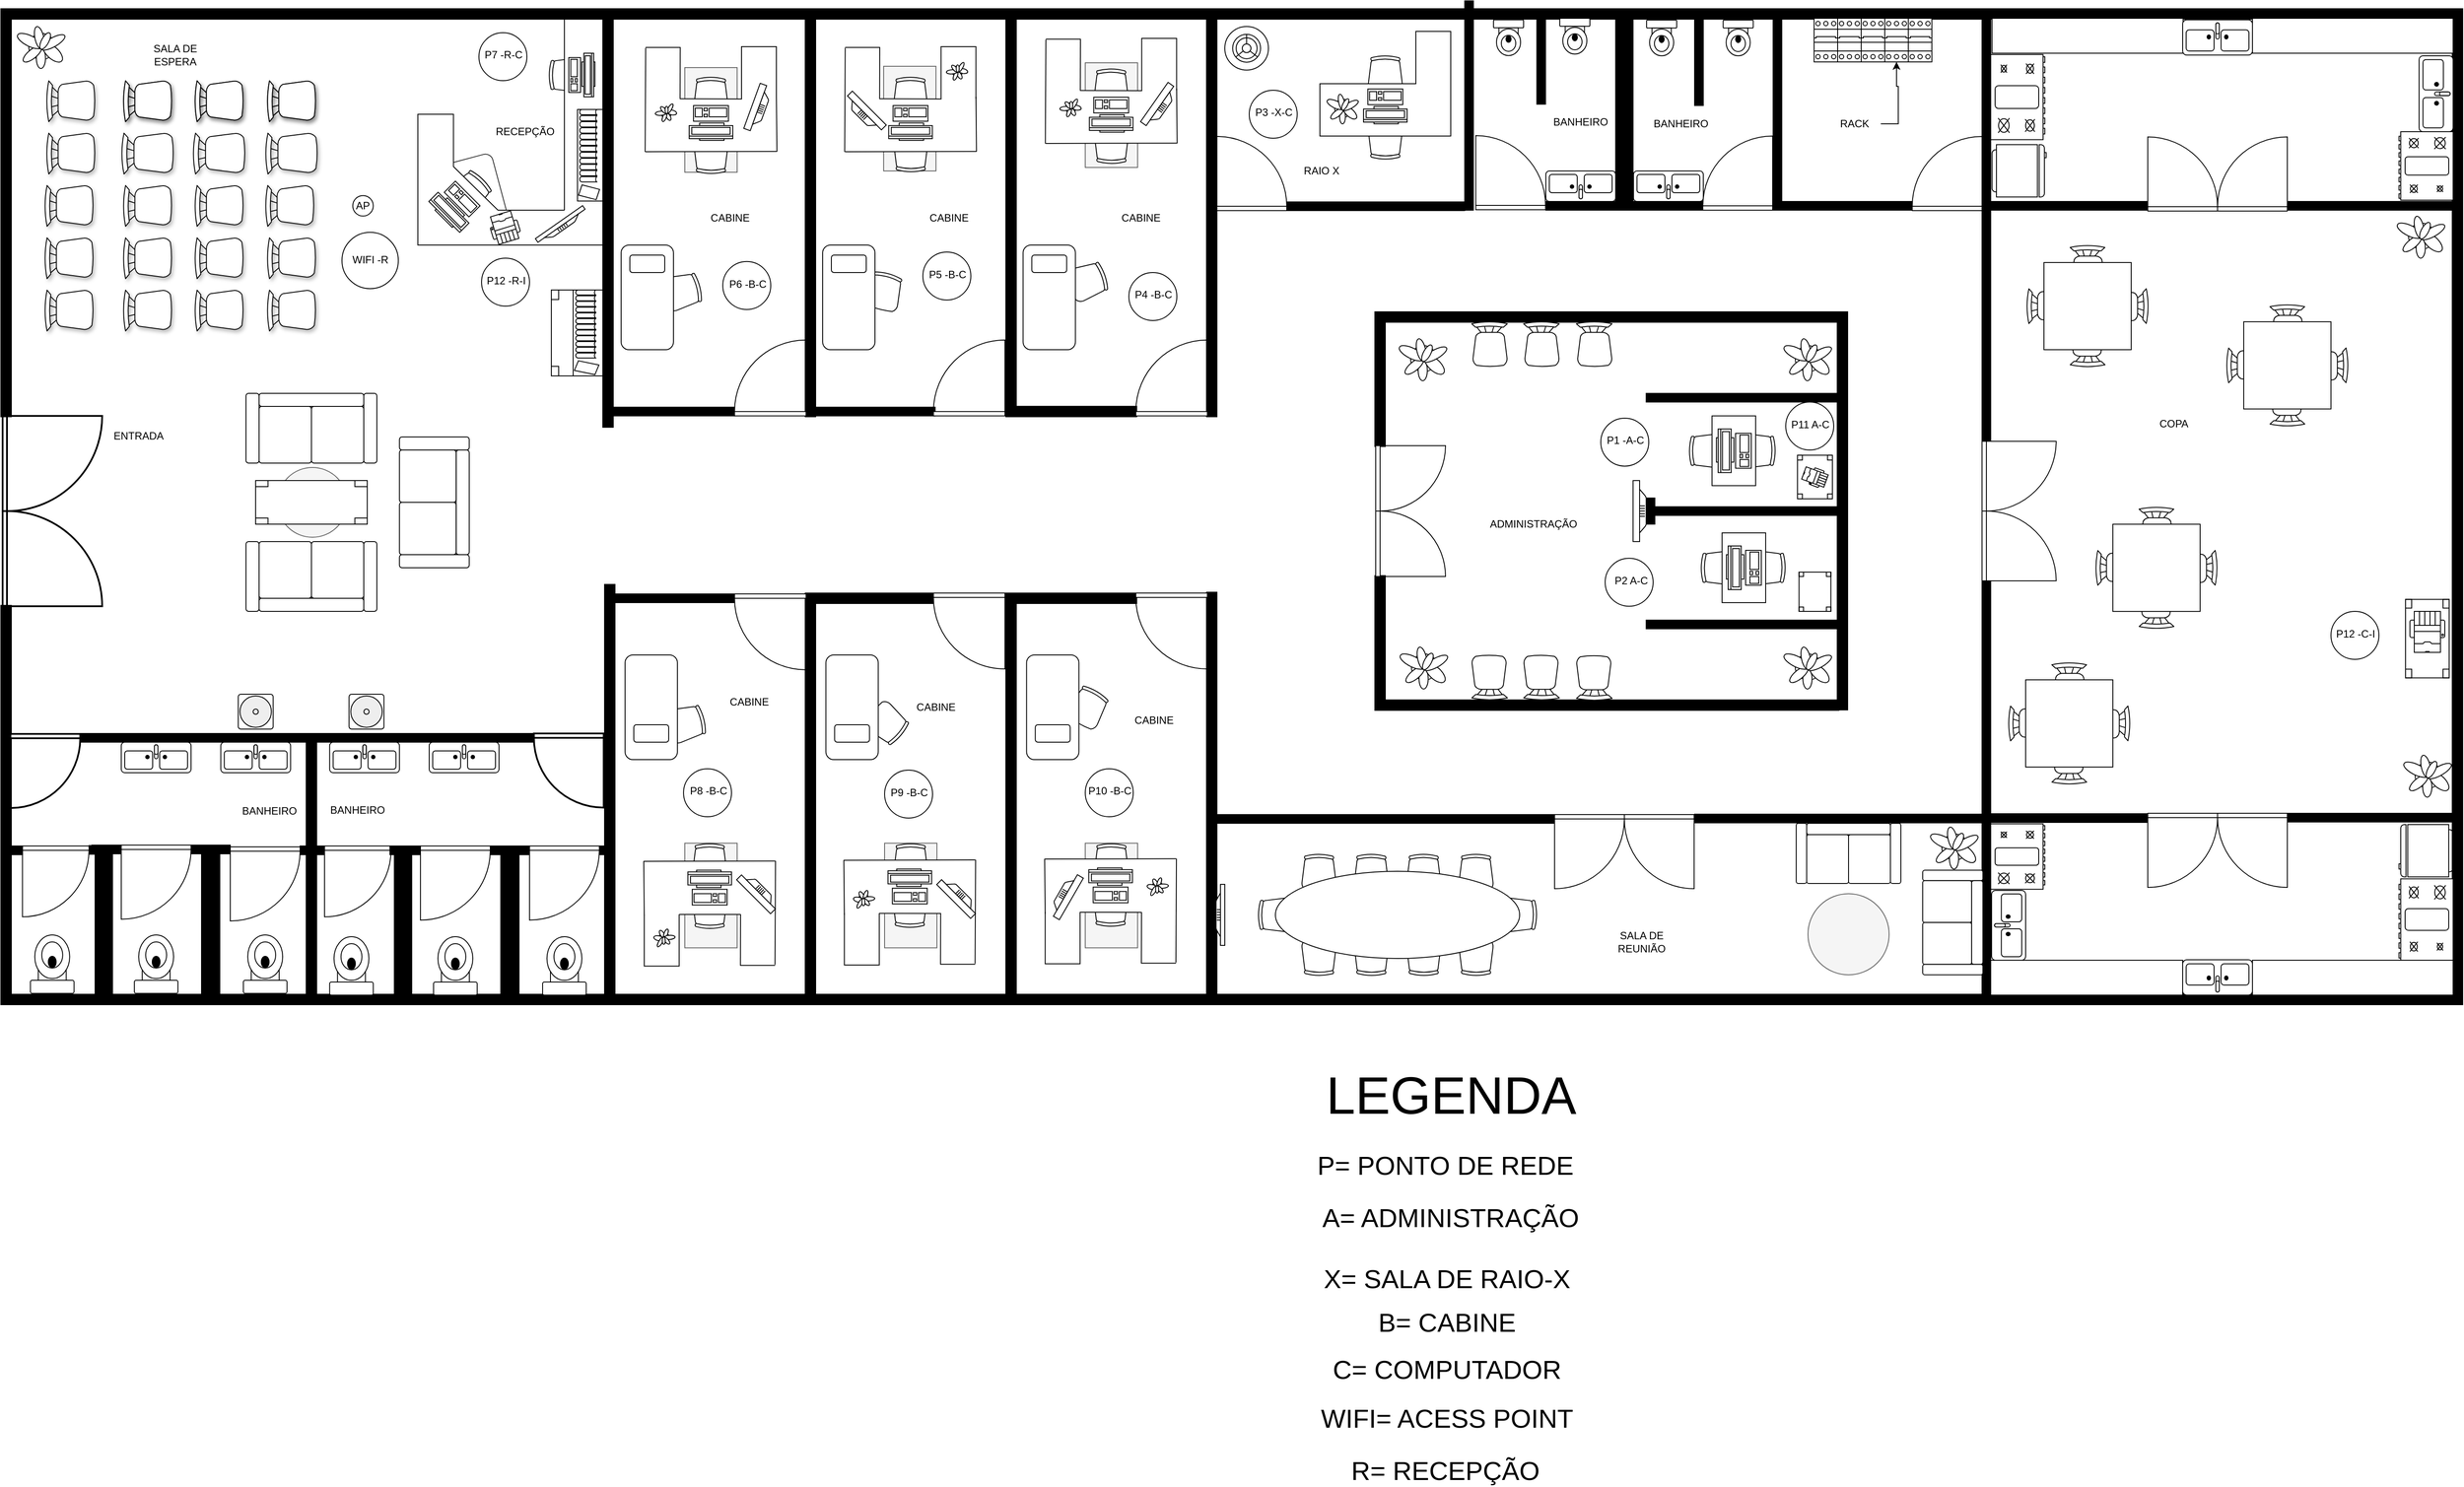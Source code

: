 <mxfile version="26.1.1" pages="2">
  <diagram name="Página-1" id="mdtzZ30IUgfLV0uCFxmY">
    <mxGraphModel dx="880" dy="468" grid="1" gridSize="10" guides="1" tooltips="1" connect="1" arrows="1" fold="1" page="1" pageScale="1" pageWidth="827" pageHeight="1169" math="0" shadow="0">
      <root>
        <mxCell id="0" />
        <mxCell id="1" parent="0" />
        <mxCell id="iEz3KR2tpfR1bKTrN84E-216" value="" style="verticalLabelPosition=bottom;html=1;verticalAlign=top;align=center;shape=mxgraph.floorplan.office_chair;direction=west;" parent="1" vertex="1">
          <mxGeometry x="1766.01" y="339" width="40" height="43" as="geometry" />
        </mxCell>
        <mxCell id="iEz3KR2tpfR1bKTrN84E-214" value="" style="verticalLabelPosition=bottom;html=1;verticalAlign=top;align=center;shape=mxgraph.floorplan.office_chair;" parent="1" vertex="1">
          <mxGeometry x="1766.01" y="262.5" width="40" height="43" as="geometry" />
        </mxCell>
        <mxCell id="iEz3KR2tpfR1bKTrN84E-197" value="" style="verticalLabelPosition=bottom;html=1;verticalAlign=top;align=center;shape=mxgraph.floorplan.table;direction=south;rotation=0;" parent="1" vertex="1">
          <mxGeometry x="2258.5" y="720.94" width="40" height="50" as="geometry" />
        </mxCell>
        <mxCell id="iEz3KR2tpfR1bKTrN84E-195" value="" style="verticalLabelPosition=bottom;html=1;verticalAlign=top;align=center;shape=mxgraph.floorplan.office_chair;direction=north;" parent="1" vertex="1">
          <mxGeometry x="2134" y="695.94" width="43" height="40" as="geometry" />
        </mxCell>
        <mxCell id="iEz3KR2tpfR1bKTrN84E-193" value="" style="verticalLabelPosition=bottom;html=1;verticalAlign=top;align=center;shape=mxgraph.floorplan.office_chair;direction=north;" parent="1" vertex="1">
          <mxGeometry x="2147.5" y="830.07" width="43" height="40" as="geometry" />
        </mxCell>
        <mxCell id="iEz3KR2tpfR1bKTrN84E-148" value="" style="rounded=0;whiteSpace=wrap;html=1;direction=south;strokeColor=#666666;fillColor=#f5f5f5;fontColor=#333333;" parent="1" vertex="1">
          <mxGeometry x="1442.04" y="1165.79" width="60" height="120" as="geometry" />
        </mxCell>
        <mxCell id="iEz3KR2tpfR1bKTrN84E-147" value="" style="rounded=0;whiteSpace=wrap;html=1;direction=south;strokeColor=#666666;fillColor=#f5f5f5;fontColor=#333333;" parent="1" vertex="1">
          <mxGeometry x="1212.01" y="1165.79" width="60" height="120" as="geometry" />
        </mxCell>
        <mxCell id="iEz3KR2tpfR1bKTrN84E-141" value="" style="verticalLabelPosition=bottom;html=1;verticalAlign=top;align=center;shape=mxgraph.floorplan.office_chair;" parent="1" vertex="1">
          <mxGeometry x="1452.04" y="1165.79" width="40" height="43" as="geometry" />
        </mxCell>
        <mxCell id="iEz3KR2tpfR1bKTrN84E-140" value="" style="verticalLabelPosition=bottom;html=1;verticalAlign=top;align=center;shape=mxgraph.floorplan.office_chair;" parent="1" vertex="1">
          <mxGeometry x="1222.01" y="1165.79" width="40" height="43" as="geometry" />
        </mxCell>
        <mxCell id="iEz3KR2tpfR1bKTrN84E-137" value="" style="rounded=0;whiteSpace=wrap;html=1;direction=south;strokeColor=#666666;fillColor=#f5f5f5;fontColor=#333333;" parent="1" vertex="1">
          <mxGeometry x="983.0" y="1165.79" width="60" height="120" as="geometry" />
        </mxCell>
        <mxCell id="iEz3KR2tpfR1bKTrN84E-138" value="" style="verticalLabelPosition=bottom;html=1;verticalAlign=top;align=center;shape=mxgraph.floorplan.office_chair;" parent="1" vertex="1">
          <mxGeometry x="991.53" y="1165.79" width="40" height="43" as="geometry" />
        </mxCell>
        <mxCell id="iEz3KR2tpfR1bKTrN84E-136" value="" style="rounded=0;whiteSpace=wrap;html=1;direction=south;strokeColor=#666666;fillColor=#f5f5f5;fontColor=#333333;" parent="1" vertex="1">
          <mxGeometry x="1442.04" y="271" width="60" height="120" as="geometry" />
        </mxCell>
        <mxCell id="iEz3KR2tpfR1bKTrN84E-133" value="" style="rounded=0;whiteSpace=wrap;html=1;direction=south;strokeColor=#666666;fillColor=#f5f5f5;fontColor=#333333;" parent="1" vertex="1">
          <mxGeometry x="983.0" y="276.5" width="60" height="120" as="geometry" />
        </mxCell>
        <mxCell id="iEz3KR2tpfR1bKTrN84E-132" value="" style="rounded=0;whiteSpace=wrap;html=1;direction=south;strokeColor=#666666;fillColor=#f5f5f5;fontColor=#333333;" parent="1" vertex="1">
          <mxGeometry x="1210.9" y="275" width="60" height="120" as="geometry" />
        </mxCell>
        <mxCell id="iEz3KR2tpfR1bKTrN84E-9" value="" style="verticalLabelPosition=bottom;html=1;verticalAlign=top;align=center;shape=mxgraph.floorplan.office_chair;rotation=75;" parent="1" vertex="1">
          <mxGeometry x="960" y="511.5" width="40" height="43" as="geometry" />
        </mxCell>
        <mxCell id="iEz3KR2tpfR1bKTrN84E-6" value="" style="verticalLabelPosition=bottom;html=1;verticalAlign=top;align=center;shape=mxgraph.floorplan.office_chair;direction=west;" parent="1" vertex="1">
          <mxGeometry x="993" y="355.5" width="40" height="43" as="geometry" />
        </mxCell>
        <mxCell id="HCJiJbZgU3XqYIKW0ph3-67" value="" style="verticalLabelPosition=bottom;html=1;verticalAlign=top;align=center;shape=mxgraph.floorplan.office_chair;" parent="1" vertex="1">
          <mxGeometry x="993" y="287" width="40" height="43" as="geometry" />
        </mxCell>
        <mxCell id="Y9NisIttPH9it5Rxv-lY-343" value="" style="rounded=1;whiteSpace=wrap;html=1;direction=south;rotation=-15;shadow=0;glass=0;strokeWidth=1;strokeColor=#333333;" parent="1" vertex="1">
          <mxGeometry x="713.5" y="380" width="58.5" height="80" as="geometry" />
        </mxCell>
        <mxCell id="Y9NisIttPH9it5Rxv-lY-342" value="" style="ellipse;whiteSpace=wrap;html=1;aspect=fixed;fillColor=#f5f5f5;fontColor=#333333;strokeColor=#666666;" parent="1" vertex="1">
          <mxGeometry x="516.12" y="735" width="80" height="80" as="geometry" />
        </mxCell>
        <mxCell id="Y9NisIttPH9it5Rxv-lY-35" value="" style="verticalLabelPosition=bottom;html=1;verticalAlign=top;align=center;shape=mxgraph.floorplan.doorDouble;aspect=fixed;direction=north;shadow=0;strokeWidth=2;" parent="1" vertex="1">
          <mxGeometry x="201" y="675.87" width="116" height="218.26" as="geometry" />
        </mxCell>
        <mxCell id="Y9NisIttPH9it5Rxv-lY-41" value="" style="verticalLabelPosition=bottom;html=1;verticalAlign=top;align=center;shape=mxgraph.floorplan.chair;labelBackgroundColor=none;fontColor=none;noLabel=1;textShadow=1;shadow=1;direction=north;" parent="1" vertex="1">
          <mxGeometry x="339" y="291.5" width="56" height="47" as="geometry" />
        </mxCell>
        <mxCell id="Y9NisIttPH9it5Rxv-lY-42" value="" style="verticalLabelPosition=bottom;html=1;verticalAlign=top;align=center;shape=mxgraph.floorplan.chair;labelBackgroundColor=none;fontColor=none;noLabel=1;textShadow=1;shadow=1;direction=north;" parent="1" vertex="1">
          <mxGeometry x="251" y="291.5" width="56" height="47" as="geometry" />
        </mxCell>
        <mxCell id="Y9NisIttPH9it5Rxv-lY-43" value="" style="verticalLabelPosition=bottom;html=1;verticalAlign=top;align=center;shape=mxgraph.floorplan.chair;labelBackgroundColor=none;fontColor=none;noLabel=1;textShadow=1;shadow=1;direction=north;" parent="1" vertex="1">
          <mxGeometry x="251" y="351.5" width="56" height="47" as="geometry" />
        </mxCell>
        <mxCell id="Y9NisIttPH9it5Rxv-lY-44" value="" style="verticalLabelPosition=bottom;html=1;verticalAlign=top;align=center;shape=mxgraph.floorplan.chair;labelBackgroundColor=none;fontColor=none;noLabel=1;textShadow=1;shadow=1;direction=north;" parent="1" vertex="1">
          <mxGeometry x="249" y="411.5" width="56" height="47" as="geometry" />
        </mxCell>
        <mxCell id="Y9NisIttPH9it5Rxv-lY-45" value="" style="verticalLabelPosition=bottom;html=1;verticalAlign=top;align=center;shape=mxgraph.floorplan.chair;labelBackgroundColor=none;fontColor=none;noLabel=1;textShadow=1;shadow=1;direction=north;" parent="1" vertex="1">
          <mxGeometry x="249" y="471.5" width="56" height="47" as="geometry" />
        </mxCell>
        <mxCell id="Y9NisIttPH9it5Rxv-lY-46" value="" style="verticalLabelPosition=bottom;html=1;verticalAlign=top;align=center;shape=mxgraph.floorplan.chair;labelBackgroundColor=none;fontColor=none;noLabel=1;textShadow=1;shadow=1;direction=north;" parent="1" vertex="1">
          <mxGeometry x="249" y="531.5" width="56" height="47" as="geometry" />
        </mxCell>
        <mxCell id="Y9NisIttPH9it5Rxv-lY-48" value="" style="verticalLabelPosition=bottom;html=1;verticalAlign=top;align=center;shape=mxgraph.floorplan.chair;labelBackgroundColor=none;fontColor=none;noLabel=1;textShadow=1;shadow=1;direction=north;" parent="1" vertex="1">
          <mxGeometry x="339" y="291.5" width="56" height="47" as="geometry" />
        </mxCell>
        <mxCell id="Y9NisIttPH9it5Rxv-lY-128" value="" style="verticalLabelPosition=bottom;html=1;verticalAlign=top;align=center;shape=mxgraph.floorplan.desk_corner;direction=north;shadow=0;" parent="1" vertex="1">
          <mxGeometry x="677" y="330" width="153" height="150" as="geometry" />
        </mxCell>
        <mxCell id="Y9NisIttPH9it5Rxv-lY-129" value="" style="verticalLabelPosition=bottom;html=1;verticalAlign=top;align=center;shape=mxgraph.floorplan.workstation;direction=north;rotation=-45;" parent="1" vertex="1">
          <mxGeometry x="700" y="410" width="40" height="50" as="geometry" />
        </mxCell>
        <mxCell id="Y9NisIttPH9it5Rxv-lY-137" value="" style="verticalLabelPosition=bottom;html=1;verticalAlign=top;align=center;shape=mxgraph.floorplan.office_chair;direction=north;" parent="1" vertex="1">
          <mxGeometry x="827" y="265" width="43" height="40" as="geometry" />
        </mxCell>
        <mxCell id="Y9NisIttPH9it5Rxv-lY-142" value="" style="rounded=0;whiteSpace=wrap;html=1;fillColor=default;gradientColor=none;strokeColor=#FFFFFF;strokeWidth=1;glass=0;shadow=0;fillStyle=auto;" parent="1" vertex="1">
          <mxGeometry x="770" y="440" width="120" height="40" as="geometry" />
        </mxCell>
        <mxCell id="Y9NisIttPH9it5Rxv-lY-143" value="" style="rounded=0;whiteSpace=wrap;html=1;direction=south;strokeColor=#FFFFFF;" parent="1" vertex="1">
          <mxGeometry x="845" y="220" width="45" height="220" as="geometry" />
        </mxCell>
        <mxCell id="Y9NisIttPH9it5Rxv-lY-146" value="" style="endArrow=none;html=1;rounded=0;entryX=1;entryY=1;entryDx=0;entryDy=0;" parent="1" target="Y9NisIttPH9it5Rxv-lY-142" edge="1">
          <mxGeometry width="50" height="50" relative="1" as="geometry">
            <mxPoint x="680" y="480" as="sourcePoint" />
            <mxPoint x="820" y="410" as="targetPoint" />
          </mxGeometry>
        </mxCell>
        <mxCell id="Y9NisIttPH9it5Rxv-lY-147" value="" style="endArrow=none;html=1;rounded=0;entryX=1;entryY=1;entryDx=0;entryDy=0;exitX=0.267;exitY=0.6;exitDx=0;exitDy=0;exitPerimeter=0;" parent="1" source="Y9NisIttPH9it5Rxv-lY-128" target="Y9NisIttPH9it5Rxv-lY-143" edge="1">
          <mxGeometry width="50" height="50" relative="1" as="geometry">
            <mxPoint x="770" y="440" as="sourcePoint" />
            <mxPoint x="840" y="442.39" as="targetPoint" />
          </mxGeometry>
        </mxCell>
        <mxCell id="Y9NisIttPH9it5Rxv-lY-149" value="" style="endArrow=none;html=1;rounded=0;entryX=0;entryY=1;entryDx=0;entryDy=0;exitX=1;exitY=1;exitDx=0;exitDy=0;" parent="1" source="Y9NisIttPH9it5Rxv-lY-143" target="Y9NisIttPH9it5Rxv-lY-143" edge="1">
          <mxGeometry width="50" height="50" relative="1" as="geometry">
            <mxPoint x="870" y="420" as="sourcePoint" />
            <mxPoint x="920" y="370" as="targetPoint" />
          </mxGeometry>
        </mxCell>
        <mxCell id="Y9NisIttPH9it5Rxv-lY-156" value="" style="verticalLabelPosition=bottom;html=1;verticalAlign=top;align=center;shape=mxgraph.floorplan.workstation;direction=south;" parent="1" vertex="1">
          <mxGeometry x="850" y="260" width="30" height="50" as="geometry" />
        </mxCell>
        <mxCell id="Y9NisIttPH9it5Rxv-lY-157" value="" style="verticalLabelPosition=bottom;html=1;verticalAlign=top;align=center;shape=mxgraph.floorplan.bookcase;direction=south;" parent="1" vertex="1">
          <mxGeometry x="860" y="324.5" width="30" height="105" as="geometry" />
        </mxCell>
        <mxCell id="Y9NisIttPH9it5Rxv-lY-160" value="" style="verticalLabelPosition=bottom;html=1;verticalAlign=top;align=center;shape=mxgraph.floorplan.printer;direction=north;rotation=-107;" parent="1" vertex="1">
          <mxGeometry x="760" y="444" width="33" height="32" as="geometry" />
        </mxCell>
        <mxCell id="Y9NisIttPH9it5Rxv-lY-164" value="" style="verticalLabelPosition=bottom;html=1;verticalAlign=top;align=center;shape=mxgraph.floorplan.flat_tv;direction=south;rotation=55;" parent="1" vertex="1">
          <mxGeometry x="836.64" y="424.85" width="10" height="66" as="geometry" />
        </mxCell>
        <mxCell id="Y9NisIttPH9it5Rxv-lY-169" value="" style="verticalLabelPosition=bottom;html=1;verticalAlign=top;align=center;shape=mxgraph.floorplan.chair;labelBackgroundColor=none;fontColor=none;noLabel=1;textShadow=1;shadow=1;direction=north;" parent="1" vertex="1">
          <mxGeometry x="339" y="531.5" width="56" height="47" as="geometry" />
        </mxCell>
        <mxCell id="Y9NisIttPH9it5Rxv-lY-170" value="" style="verticalLabelPosition=bottom;html=1;verticalAlign=top;align=center;shape=mxgraph.floorplan.chair;labelBackgroundColor=none;fontColor=none;noLabel=1;textShadow=1;shadow=1;direction=north;" parent="1" vertex="1">
          <mxGeometry x="339" y="471.5" width="56" height="47" as="geometry" />
        </mxCell>
        <mxCell id="Y9NisIttPH9it5Rxv-lY-171" value="" style="verticalLabelPosition=bottom;html=1;verticalAlign=top;align=center;shape=mxgraph.floorplan.chair;labelBackgroundColor=none;fontColor=none;noLabel=1;textShadow=1;shadow=1;direction=north;" parent="1" vertex="1">
          <mxGeometry x="339" y="411.5" width="56" height="47" as="geometry" />
        </mxCell>
        <mxCell id="Y9NisIttPH9it5Rxv-lY-172" value="" style="verticalLabelPosition=bottom;html=1;verticalAlign=top;align=center;shape=mxgraph.floorplan.chair;labelBackgroundColor=none;fontColor=none;noLabel=1;textShadow=1;shadow=1;direction=north;" parent="1" vertex="1">
          <mxGeometry x="337" y="351.5" width="60" height="47" as="geometry" />
        </mxCell>
        <mxCell id="Y9NisIttPH9it5Rxv-lY-173" value="" style="verticalLabelPosition=bottom;html=1;verticalAlign=top;align=center;shape=mxgraph.floorplan.chair;labelBackgroundColor=none;fontColor=none;noLabel=1;textShadow=1;shadow=1;direction=north;" parent="1" vertex="1">
          <mxGeometry x="421" y="291.5" width="56" height="47" as="geometry" />
        </mxCell>
        <mxCell id="Y9NisIttPH9it5Rxv-lY-174" value="" style="verticalLabelPosition=bottom;html=1;verticalAlign=top;align=center;shape=mxgraph.floorplan.chair;labelBackgroundColor=none;fontColor=none;noLabel=1;textShadow=1;shadow=1;direction=north;" parent="1" vertex="1">
          <mxGeometry x="421" y="291.5" width="56" height="47" as="geometry" />
        </mxCell>
        <mxCell id="Y9NisIttPH9it5Rxv-lY-175" value="" style="verticalLabelPosition=bottom;html=1;verticalAlign=top;align=center;shape=mxgraph.floorplan.chair;labelBackgroundColor=none;fontColor=none;noLabel=1;textShadow=1;shadow=1;direction=north;" parent="1" vertex="1">
          <mxGeometry x="421" y="531.5" width="56" height="47" as="geometry" />
        </mxCell>
        <mxCell id="Y9NisIttPH9it5Rxv-lY-176" value="" style="verticalLabelPosition=bottom;html=1;verticalAlign=top;align=center;shape=mxgraph.floorplan.chair;labelBackgroundColor=none;fontColor=none;noLabel=1;textShadow=1;shadow=1;direction=north;" parent="1" vertex="1">
          <mxGeometry x="421" y="471.5" width="56" height="47" as="geometry" />
        </mxCell>
        <mxCell id="Y9NisIttPH9it5Rxv-lY-177" value="" style="verticalLabelPosition=bottom;html=1;verticalAlign=top;align=center;shape=mxgraph.floorplan.chair;labelBackgroundColor=none;fontColor=none;noLabel=1;textShadow=1;shadow=1;direction=north;" parent="1" vertex="1">
          <mxGeometry x="421" y="411.5" width="56" height="47" as="geometry" />
        </mxCell>
        <mxCell id="Y9NisIttPH9it5Rxv-lY-178" value="" style="verticalLabelPosition=bottom;html=1;verticalAlign=top;align=center;shape=mxgraph.floorplan.chair;labelBackgroundColor=none;fontColor=none;noLabel=1;textShadow=1;shadow=1;direction=north;" parent="1" vertex="1">
          <mxGeometry x="419" y="351.5" width="60" height="47" as="geometry" />
        </mxCell>
        <mxCell id="Y9NisIttPH9it5Rxv-lY-179" value="AP" style="ellipse;whiteSpace=wrap;html=1;aspect=fixed;" parent="1" vertex="1">
          <mxGeometry x="602.38" y="423.25" width="23.5" height="23.5" as="geometry" />
        </mxCell>
        <mxCell id="Y9NisIttPH9it5Rxv-lY-210" value="" style="verticalLabelPosition=bottom;html=1;verticalAlign=top;align=center;shape=mxgraph.floorplan.wall;fillColor=strokeColor;strokeWidth=3;" parent="1" vertex="1">
          <mxGeometry x="200" y="1340" width="692" height="10" as="geometry" />
        </mxCell>
        <mxCell id="Y9NisIttPH9it5Rxv-lY-211" value="" style="verticalLabelPosition=bottom;html=1;verticalAlign=top;align=center;shape=mxgraph.floorplan.wall;fillColor=strokeColor;" parent="1" vertex="1">
          <mxGeometry x="290" y="1040" width="520" height="10" as="geometry" />
        </mxCell>
        <mxCell id="Y9NisIttPH9it5Rxv-lY-213" value="" style="verticalLabelPosition=bottom;html=1;verticalAlign=top;align=center;shape=mxgraph.floorplan.wall;fillColor=strokeColor;direction=south;strokeWidth=3;" parent="1" vertex="1">
          <mxGeometry x="550" y="1050" width="10" height="290" as="geometry" />
        </mxCell>
        <mxCell id="Y9NisIttPH9it5Rxv-lY-227" value="" style="verticalLabelPosition=bottom;html=1;verticalAlign=top;align=center;shape=mxgraph.floorplan.toilet;direction=west;" parent="1" vertex="1">
          <mxGeometry x="575.88" y="1273" width="50" height="67" as="geometry" />
        </mxCell>
        <mxCell id="Y9NisIttPH9it5Rxv-lY-228" value="" style="verticalLabelPosition=bottom;html=1;verticalAlign=top;align=center;shape=mxgraph.floorplan.toilet;direction=west;" parent="1" vertex="1">
          <mxGeometry x="695" y="1273" width="50" height="67" as="geometry" />
        </mxCell>
        <mxCell id="Y9NisIttPH9it5Rxv-lY-229" value="" style="verticalLabelPosition=bottom;html=1;verticalAlign=top;align=center;shape=mxgraph.floorplan.toilet;direction=west;" parent="1" vertex="1">
          <mxGeometry x="820" y="1273" width="50" height="67" as="geometry" />
        </mxCell>
        <mxCell id="Y9NisIttPH9it5Rxv-lY-230" value="" style="verticalLabelPosition=bottom;html=1;verticalAlign=top;align=center;shape=mxgraph.floorplan.wall;fillColor=strokeColor;direction=south;" parent="1" vertex="1">
          <mxGeometry x="650" y="1170" width="10" height="170" as="geometry" />
        </mxCell>
        <mxCell id="Y9NisIttPH9it5Rxv-lY-231" value="" style="verticalLabelPosition=bottom;html=1;verticalAlign=top;align=center;shape=mxgraph.floorplan.wall;fillColor=strokeColor;direction=south;" parent="1" vertex="1">
          <mxGeometry x="660" y="1170" width="10" height="170" as="geometry" />
        </mxCell>
        <mxCell id="Y9NisIttPH9it5Rxv-lY-232" value="" style="verticalLabelPosition=bottom;html=1;verticalAlign=top;align=center;shape=mxgraph.floorplan.wall;fillColor=strokeColor;direction=south;" parent="1" vertex="1">
          <mxGeometry x="772" y="1170" width="10" height="170" as="geometry" />
        </mxCell>
        <mxCell id="Y9NisIttPH9it5Rxv-lY-233" value="" style="verticalLabelPosition=bottom;html=1;verticalAlign=top;align=center;shape=mxgraph.floorplan.wall;fillColor=strokeColor;direction=south;" parent="1" vertex="1">
          <mxGeometry x="783" y="1170" width="10" height="170" as="geometry" />
        </mxCell>
        <mxCell id="Y9NisIttPH9it5Rxv-lY-237" value="" style="verticalLabelPosition=bottom;html=1;verticalAlign=top;align=center;shape=mxgraph.floorplan.doorLeft;aspect=fixed;" parent="1" vertex="1">
          <mxGeometry x="570" y="1169" width="76.24" height="81" as="geometry" />
        </mxCell>
        <mxCell id="Y9NisIttPH9it5Rxv-lY-242" value="" style="verticalLabelPosition=bottom;html=1;verticalAlign=top;align=center;shape=mxgraph.floorplan.wall;fillColor=strokeColor;" parent="1" vertex="1">
          <mxGeometry x="645" y="1169" width="25" height="10" as="geometry" />
        </mxCell>
        <mxCell id="Y9NisIttPH9it5Rxv-lY-243" value="" style="verticalLabelPosition=bottom;html=1;verticalAlign=top;align=center;shape=mxgraph.floorplan.wall;fillColor=strokeColor;" parent="1" vertex="1">
          <mxGeometry x="560" y="1169" width="10" height="10" as="geometry" />
        </mxCell>
        <mxCell id="Y9NisIttPH9it5Rxv-lY-245" value="" style="verticalLabelPosition=bottom;html=1;verticalAlign=top;align=center;shape=mxgraph.floorplan.doorLeft;aspect=fixed;" parent="1" vertex="1">
          <mxGeometry x="680" y="1169" width="80" height="85" as="geometry" />
        </mxCell>
        <mxCell id="Y9NisIttPH9it5Rxv-lY-246" value="" style="verticalLabelPosition=bottom;html=1;verticalAlign=top;align=center;shape=mxgraph.floorplan.doorLeft;aspect=fixed;" parent="1" vertex="1">
          <mxGeometry x="805" y="1169" width="80" height="85" as="geometry" />
        </mxCell>
        <mxCell id="Y9NisIttPH9it5Rxv-lY-247" value="" style="verticalLabelPosition=bottom;html=1;verticalAlign=top;align=center;shape=mxgraph.floorplan.wall;fillColor=strokeColor;" parent="1" vertex="1">
          <mxGeometry x="646.24" y="1169" width="33.76" height="10" as="geometry" />
        </mxCell>
        <mxCell id="Y9NisIttPH9it5Rxv-lY-248" value="" style="verticalLabelPosition=bottom;html=1;verticalAlign=top;align=center;shape=mxgraph.floorplan.wall;fillColor=strokeColor;" parent="1" vertex="1">
          <mxGeometry x="760" y="1173.5" width="30" height="1" as="geometry" />
        </mxCell>
        <mxCell id="Y9NisIttPH9it5Rxv-lY-249" value="" style="verticalLabelPosition=bottom;html=1;verticalAlign=top;align=center;shape=mxgraph.floorplan.wall;fillColor=strokeColor;" parent="1" vertex="1">
          <mxGeometry x="785" y="1169" width="20" height="10" as="geometry" />
        </mxCell>
        <mxCell id="Y9NisIttPH9it5Rxv-lY-250" value="" style="verticalLabelPosition=bottom;html=1;verticalAlign=top;align=center;shape=mxgraph.floorplan.wall;fillColor=strokeColor;" parent="1" vertex="1">
          <mxGeometry x="885" y="1170" width="10" height="8" as="geometry" />
        </mxCell>
        <mxCell id="Y9NisIttPH9it5Rxv-lY-260" value="" style="verticalLabelPosition=bottom;html=1;verticalAlign=top;align=center;shape=mxgraph.floorplan.toilet;direction=west;" parent="1" vertex="1">
          <mxGeometry x="232.88" y="1271" width="50" height="67" as="geometry" />
        </mxCell>
        <mxCell id="Y9NisIttPH9it5Rxv-lY-261" value="" style="verticalLabelPosition=bottom;html=1;verticalAlign=top;align=center;shape=mxgraph.floorplan.toilet;direction=west;" parent="1" vertex="1">
          <mxGeometry x="352" y="1271" width="50" height="67" as="geometry" />
        </mxCell>
        <mxCell id="Y9NisIttPH9it5Rxv-lY-262" value="" style="verticalLabelPosition=bottom;html=1;verticalAlign=top;align=center;shape=mxgraph.floorplan.toilet;direction=west;" parent="1" vertex="1">
          <mxGeometry x="477" y="1271" width="50" height="67" as="geometry" />
        </mxCell>
        <mxCell id="Y9NisIttPH9it5Rxv-lY-263" value="" style="verticalLabelPosition=bottom;html=1;verticalAlign=top;align=center;shape=mxgraph.floorplan.wall;fillColor=strokeColor;direction=south;" parent="1" vertex="1">
          <mxGeometry x="307" y="1168" width="10" height="170" as="geometry" />
        </mxCell>
        <mxCell id="Y9NisIttPH9it5Rxv-lY-264" value="" style="verticalLabelPosition=bottom;html=1;verticalAlign=top;align=center;shape=mxgraph.floorplan.wall;fillColor=strokeColor;direction=south;" parent="1" vertex="1">
          <mxGeometry x="317" y="1168" width="10" height="170" as="geometry" />
        </mxCell>
        <mxCell id="Y9NisIttPH9it5Rxv-lY-265" value="" style="verticalLabelPosition=bottom;html=1;verticalAlign=top;align=center;shape=mxgraph.floorplan.wall;fillColor=strokeColor;direction=south;" parent="1" vertex="1">
          <mxGeometry x="429" y="1168" width="10" height="170" as="geometry" />
        </mxCell>
        <mxCell id="Y9NisIttPH9it5Rxv-lY-266" value="" style="verticalLabelPosition=bottom;html=1;verticalAlign=top;align=center;shape=mxgraph.floorplan.wall;fillColor=strokeColor;direction=south;" parent="1" vertex="1">
          <mxGeometry x="440" y="1168" width="10" height="170" as="geometry" />
        </mxCell>
        <mxCell id="Y9NisIttPH9it5Rxv-lY-267" value="" style="verticalLabelPosition=bottom;html=1;verticalAlign=top;align=center;shape=mxgraph.floorplan.doorLeft;aspect=fixed;" parent="1" vertex="1">
          <mxGeometry x="223.76" y="1169" width="76.24" height="81" as="geometry" />
        </mxCell>
        <mxCell id="Y9NisIttPH9it5Rxv-lY-268" value="" style="verticalLabelPosition=bottom;html=1;verticalAlign=top;align=center;shape=mxgraph.floorplan.wall;fillColor=strokeColor;" parent="1" vertex="1">
          <mxGeometry x="300" y="1170" width="27" height="7" as="geometry" />
        </mxCell>
        <mxCell id="Y9NisIttPH9it5Rxv-lY-269" value="" style="verticalLabelPosition=bottom;html=1;verticalAlign=top;align=center;shape=mxgraph.floorplan.doorLeft;aspect=fixed;" parent="1" vertex="1">
          <mxGeometry x="337" y="1168" width="80" height="85" as="geometry" />
        </mxCell>
        <mxCell id="Y9NisIttPH9it5Rxv-lY-270" value="" style="verticalLabelPosition=bottom;html=1;verticalAlign=top;align=center;shape=mxgraph.floorplan.doorLeft;aspect=fixed;" parent="1" vertex="1">
          <mxGeometry x="462" y="1170" width="80" height="85" as="geometry" />
        </mxCell>
        <mxCell id="Y9NisIttPH9it5Rxv-lY-271" value="" style="verticalLabelPosition=bottom;html=1;verticalAlign=top;align=center;shape=mxgraph.floorplan.wall;fillColor=strokeColor;" parent="1" vertex="1">
          <mxGeometry x="303.24" y="1168" width="33.76" height="10" as="geometry" />
        </mxCell>
        <mxCell id="Y9NisIttPH9it5Rxv-lY-272" value="" style="verticalLabelPosition=bottom;html=1;verticalAlign=top;align=center;shape=mxgraph.floorplan.wall;fillColor=strokeColor;" parent="1" vertex="1">
          <mxGeometry x="417" y="1172.5" width="30" height="1" as="geometry" />
        </mxCell>
        <mxCell id="Y9NisIttPH9it5Rxv-lY-273" value="" style="verticalLabelPosition=bottom;html=1;verticalAlign=top;align=center;shape=mxgraph.floorplan.wall;fillColor=strokeColor;" parent="1" vertex="1">
          <mxGeometry x="442" y="1168" width="20" height="10" as="geometry" />
        </mxCell>
        <mxCell id="Y9NisIttPH9it5Rxv-lY-274" value="" style="verticalLabelPosition=bottom;html=1;verticalAlign=top;align=center;shape=mxgraph.floorplan.wall;fillColor=strokeColor;" parent="1" vertex="1">
          <mxGeometry x="203.76" y="1169" width="20" height="10" as="geometry" />
        </mxCell>
        <mxCell id="Y9NisIttPH9it5Rxv-lY-275" value="" style="verticalLabelPosition=bottom;html=1;verticalAlign=top;align=center;shape=mxgraph.floorplan.wall;fillColor=strokeColor;" parent="1" vertex="1">
          <mxGeometry x="542" y="1169" width="20" height="10" as="geometry" />
        </mxCell>
        <mxCell id="Y9NisIttPH9it5Rxv-lY-277" value="" style="verticalLabelPosition=bottom;html=1;verticalAlign=top;align=center;shape=mxgraph.floorplan.chair;labelBackgroundColor=none;fontColor=none;noLabel=1;textShadow=1;shadow=1;direction=north;" parent="1" vertex="1">
          <mxGeometry x="504" y="291.5" width="56" height="47" as="geometry" />
        </mxCell>
        <mxCell id="Y9NisIttPH9it5Rxv-lY-278" value="" style="verticalLabelPosition=bottom;html=1;verticalAlign=top;align=center;shape=mxgraph.floorplan.chair;labelBackgroundColor=none;fontColor=none;noLabel=1;textShadow=1;shadow=1;direction=north;" parent="1" vertex="1">
          <mxGeometry x="504" y="291.5" width="56" height="47" as="geometry" />
        </mxCell>
        <mxCell id="Y9NisIttPH9it5Rxv-lY-279" value="" style="verticalLabelPosition=bottom;html=1;verticalAlign=top;align=center;shape=mxgraph.floorplan.chair;labelBackgroundColor=none;fontColor=none;noLabel=1;textShadow=1;shadow=1;direction=north;" parent="1" vertex="1">
          <mxGeometry x="504" y="531.5" width="56" height="47" as="geometry" />
        </mxCell>
        <mxCell id="Y9NisIttPH9it5Rxv-lY-280" value="" style="verticalLabelPosition=bottom;html=1;verticalAlign=top;align=center;shape=mxgraph.floorplan.chair;labelBackgroundColor=none;fontColor=none;noLabel=1;textShadow=1;shadow=1;direction=north;" parent="1" vertex="1">
          <mxGeometry x="504" y="471.5" width="56" height="47" as="geometry" />
        </mxCell>
        <mxCell id="Y9NisIttPH9it5Rxv-lY-281" value="" style="verticalLabelPosition=bottom;html=1;verticalAlign=top;align=center;shape=mxgraph.floorplan.chair;labelBackgroundColor=none;fontColor=none;noLabel=1;textShadow=1;shadow=1;direction=north;" parent="1" vertex="1">
          <mxGeometry x="502" y="411.5" width="56" height="47" as="geometry" />
        </mxCell>
        <mxCell id="Y9NisIttPH9it5Rxv-lY-282" value="" style="verticalLabelPosition=bottom;html=1;verticalAlign=top;align=center;shape=mxgraph.floorplan.chair;labelBackgroundColor=none;fontColor=none;noLabel=1;textShadow=1;shadow=1;direction=north;" parent="1" vertex="1">
          <mxGeometry x="502" y="351.5" width="60" height="47" as="geometry" />
        </mxCell>
        <mxCell id="Y9NisIttPH9it5Rxv-lY-292" value="" style="verticalLabelPosition=bottom;html=1;verticalAlign=top;align=center;shape=mxgraph.floorplan.sink_double2;" parent="1" vertex="1">
          <mxGeometry x="575.88" y="1050" width="80" height="35" as="geometry" />
        </mxCell>
        <mxCell id="Y9NisIttPH9it5Rxv-lY-293" value="" style="verticalLabelPosition=bottom;html=1;verticalAlign=top;align=center;shape=mxgraph.floorplan.sink_double2;" parent="1" vertex="1">
          <mxGeometry x="690" y="1050" width="80" height="35" as="geometry" />
        </mxCell>
        <mxCell id="Y9NisIttPH9it5Rxv-lY-295" value="" style="verticalLabelPosition=bottom;html=1;verticalAlign=top;align=center;shape=mxgraph.floorplan.sink_double2;" parent="1" vertex="1">
          <mxGeometry x="451.12" y="1050" width="80" height="35" as="geometry" />
        </mxCell>
        <mxCell id="Y9NisIttPH9it5Rxv-lY-296" value="" style="verticalLabelPosition=bottom;html=1;verticalAlign=top;align=center;shape=mxgraph.floorplan.sink_double2;" parent="1" vertex="1">
          <mxGeometry x="337" y="1050" width="80" height="35" as="geometry" />
        </mxCell>
        <mxCell id="Y9NisIttPH9it5Rxv-lY-305" value="" style="verticalLabelPosition=bottom;html=1;verticalAlign=top;align=center;shape=mxgraph.floorplan.couch;" parent="1" vertex="1">
          <mxGeometry x="480" y="650" width="150" height="80" as="geometry" />
        </mxCell>
        <mxCell id="Y9NisIttPH9it5Rxv-lY-306" value="" style="verticalLabelPosition=bottom;html=1;verticalAlign=top;align=center;shape=mxgraph.floorplan.couch;direction=west;" parent="1" vertex="1">
          <mxGeometry x="480" y="820" width="150" height="80" as="geometry" />
        </mxCell>
        <mxCell id="Y9NisIttPH9it5Rxv-lY-307" value="" style="verticalLabelPosition=bottom;html=1;verticalAlign=top;align=center;shape=mxgraph.floorplan.table;" parent="1" vertex="1">
          <mxGeometry x="491" y="750" width="128" height="50" as="geometry" />
        </mxCell>
        <mxCell id="Y9NisIttPH9it5Rxv-lY-310" value="" style="verticalLabelPosition=bottom;html=1;verticalAlign=top;align=center;shape=mxgraph.floorplan.wall;fillColor=strokeColor;strokeWidth=3;" parent="1" vertex="1">
          <mxGeometry x="892" y="1340" width="2118" height="10" as="geometry" />
        </mxCell>
        <mxCell id="Y9NisIttPH9it5Rxv-lY-315" value="" style="verticalLabelPosition=bottom;html=1;verticalAlign=top;align=center;shape=mxgraph.floorplan.wall;fillColor=strokeColor;direction=south;strokeWidth=3;" parent="1" vertex="1">
          <mxGeometry x="200" y="894.13" width="10" height="450" as="geometry" />
        </mxCell>
        <mxCell id="Y9NisIttPH9it5Rxv-lY-316" value="" style="verticalLabelPosition=bottom;html=1;verticalAlign=top;align=center;shape=mxgraph.floorplan.wall;fillColor=strokeColor;direction=south;strokeWidth=3;" parent="1" vertex="1">
          <mxGeometry x="892" y="870.07" width="10" height="467.93" as="geometry" />
        </mxCell>
        <mxCell id="Y9NisIttPH9it5Rxv-lY-318" value="" style="verticalLabelPosition=bottom;html=1;verticalAlign=top;align=center;shape=mxgraph.floorplan.wall;fillColor=strokeColor;strokeWidth=2;" parent="1" vertex="1">
          <mxGeometry x="880" y="1340" width="20" height="10" as="geometry" />
        </mxCell>
        <mxCell id="Y9NisIttPH9it5Rxv-lY-320" value="" style="verticalLabelPosition=bottom;html=1;verticalAlign=top;align=center;shape=mxgraph.floorplan.wall;fillColor=strokeColor;strokeWidth=3;" parent="1" vertex="1">
          <mxGeometry x="200" y="210" width="702" height="10" as="geometry" />
        </mxCell>
        <mxCell id="Y9NisIttPH9it5Rxv-lY-323" value="" style="verticalLabelPosition=bottom;html=1;verticalAlign=top;align=center;shape=mxgraph.floorplan.wall;fillColor=strokeColor;direction=south;strokeWidth=3;" parent="1" vertex="1">
          <mxGeometry x="200" y="215.87" width="10" height="460" as="geometry" />
        </mxCell>
        <mxCell id="Y9NisIttPH9it5Rxv-lY-340" value="" style="verticalLabelPosition=bottom;html=1;verticalAlign=top;align=center;shape=mxgraph.floorplan.table;direction=south;" parent="1" vertex="1">
          <mxGeometry x="830" y="531.5" width="60" height="98.5" as="geometry" />
        </mxCell>
        <mxCell id="Y9NisIttPH9it5Rxv-lY-341" value="" style="verticalLabelPosition=bottom;html=1;verticalAlign=top;align=center;shape=mxgraph.floorplan.bookcase;direction=south;" parent="1" vertex="1">
          <mxGeometry x="855" y="531.5" width="35" height="98.5" as="geometry" />
        </mxCell>
        <mxCell id="wNOn1NIbrKf3nFJsvcqF-1" value="" style="verticalLabelPosition=bottom;html=1;verticalAlign=top;align=center;shape=mxgraph.floorplan.wall;fillColor=strokeColor;strokeWidth=3;" parent="1" vertex="1">
          <mxGeometry x="900" y="210" width="2110" height="10" as="geometry" />
        </mxCell>
        <mxCell id="HCJiJbZgU3XqYIKW0ph3-1" value="" style="verticalLabelPosition=bottom;html=1;verticalAlign=top;align=center;shape=mxgraph.floorplan.wall;fillColor=strokeColor;direction=south;strokeWidth=3;" parent="1" vertex="1">
          <mxGeometry x="890" y="220.0" width="10" height="467.93" as="geometry" />
        </mxCell>
        <mxCell id="HCJiJbZgU3XqYIKW0ph3-4" value="" style="verticalLabelPosition=bottom;html=1;verticalAlign=top;align=center;shape=mxgraph.floorplan.wall;fillColor=strokeColor;" parent="1" vertex="1">
          <mxGeometry x="902" y="880" width="138" height="10" as="geometry" />
        </mxCell>
        <mxCell id="HCJiJbZgU3XqYIKW0ph3-12" value="" style="verticalLabelPosition=bottom;html=1;verticalAlign=top;align=center;shape=mxgraph.floorplan.wall;fillColor=strokeColor;" parent="1" vertex="1">
          <mxGeometry x="902" y="665.87" width="138" height="10" as="geometry" />
        </mxCell>
        <mxCell id="HCJiJbZgU3XqYIKW0ph3-22" value="" style="verticalLabelPosition=bottom;html=1;verticalAlign=top;align=center;shape=mxgraph.floorplan.wall;fillColor=strokeColor;direction=south;strokeWidth=3;" parent="1" vertex="1">
          <mxGeometry x="1352" y="880" width="10" height="458" as="geometry" />
        </mxCell>
        <mxCell id="HCJiJbZgU3XqYIKW0ph3-23" value="" style="verticalLabelPosition=bottom;html=1;verticalAlign=top;align=center;shape=mxgraph.floorplan.wall;fillColor=strokeColor;direction=south;strokeWidth=3;" parent="1" vertex="1">
          <mxGeometry x="1122.01" y="880" width="10" height="459" as="geometry" />
        </mxCell>
        <mxCell id="HCJiJbZgU3XqYIKW0ph3-29" value="" style="verticalLabelPosition=bottom;html=1;verticalAlign=top;align=center;shape=mxgraph.floorplan.wall;fillColor=strokeColor;direction=south;strokeWidth=3;" parent="1" vertex="1">
          <mxGeometry x="1582.01" y="879" width="10" height="458" as="geometry" />
        </mxCell>
        <mxCell id="HCJiJbZgU3XqYIKW0ph3-37" value="" style="verticalLabelPosition=bottom;html=1;verticalAlign=top;align=center;shape=mxgraph.floorplan.wall;fillColor=strokeColor;direction=south;strokeWidth=3;" parent="1" vertex="1">
          <mxGeometry x="1122.01" y="215.87" width="10" height="460" as="geometry" />
        </mxCell>
        <mxCell id="HCJiJbZgU3XqYIKW0ph3-39" value="" style="verticalLabelPosition=bottom;html=1;verticalAlign=top;align=center;shape=mxgraph.floorplan.wall;fillColor=strokeColor;direction=south;strokeWidth=3;" parent="1" vertex="1">
          <mxGeometry x="1582.01" y="221.74" width="10" height="454.13" as="geometry" />
        </mxCell>
        <mxCell id="HCJiJbZgU3XqYIKW0ph3-41" value="" style="verticalLabelPosition=bottom;html=1;verticalAlign=top;align=center;shape=mxgraph.floorplan.doorLeft;aspect=fixed;direction=west;" parent="1" vertex="1">
          <mxGeometry x="1040" y="588.74" width="82" height="87.13" as="geometry" />
        </mxCell>
        <mxCell id="HCJiJbZgU3XqYIKW0ph3-42" value="" style="verticalLabelPosition=bottom;html=1;verticalAlign=top;align=center;shape=mxgraph.floorplan.wall;fillColor=strokeColor;" parent="1" vertex="1">
          <mxGeometry x="1132" y="665.87" width="138" height="10" as="geometry" />
        </mxCell>
        <mxCell id="HCJiJbZgU3XqYIKW0ph3-43" value="" style="verticalLabelPosition=bottom;html=1;verticalAlign=top;align=center;shape=mxgraph.floorplan.wall;fillColor=strokeColor;strokeWidth=3;" parent="1" vertex="1">
          <mxGeometry x="1352" y="665.87" width="148" height="10" as="geometry" />
        </mxCell>
        <mxCell id="HCJiJbZgU3XqYIKW0ph3-44" value="" style="verticalLabelPosition=bottom;html=1;verticalAlign=top;align=center;shape=mxgraph.floorplan.doorLeft;aspect=fixed;direction=west;" parent="1" vertex="1">
          <mxGeometry x="1268" y="588.74" width="82" height="87.13" as="geometry" />
        </mxCell>
        <mxCell id="HCJiJbZgU3XqYIKW0ph3-45" value="" style="verticalLabelPosition=bottom;html=1;verticalAlign=top;align=center;shape=mxgraph.floorplan.doorLeft;aspect=fixed;direction=west;" parent="1" vertex="1">
          <mxGeometry x="1500.01" y="588.74" width="82" height="87.13" as="geometry" />
        </mxCell>
        <mxCell id="HCJiJbZgU3XqYIKW0ph3-46" value="" style="verticalLabelPosition=bottom;html=1;verticalAlign=top;align=center;shape=mxgraph.floorplan.doorRight;aspect=fixed;" parent="1" vertex="1">
          <mxGeometry x="1040" y="880" width="82.01" height="87.13" as="geometry" />
        </mxCell>
        <mxCell id="HCJiJbZgU3XqYIKW0ph3-47" value="" style="verticalLabelPosition=bottom;html=1;verticalAlign=top;align=center;shape=mxgraph.floorplan.wall;fillColor=strokeColor;strokeWidth=3;" parent="1" vertex="1">
          <mxGeometry x="1130" y="880" width="136.73" height="10" as="geometry" />
        </mxCell>
        <mxCell id="HCJiJbZgU3XqYIKW0ph3-48" value="" style="verticalLabelPosition=bottom;html=1;verticalAlign=top;align=center;shape=mxgraph.floorplan.doorRight;aspect=fixed;" parent="1" vertex="1">
          <mxGeometry x="1268" y="879" width="82.01" height="87.13" as="geometry" />
        </mxCell>
        <mxCell id="HCJiJbZgU3XqYIKW0ph3-49" value="" style="verticalLabelPosition=bottom;html=1;verticalAlign=top;align=center;shape=mxgraph.floorplan.wall;fillColor=strokeColor;strokeWidth=3;" parent="1" vertex="1">
          <mxGeometry x="1357" y="880" width="143" height="10" as="geometry" />
        </mxCell>
        <mxCell id="HCJiJbZgU3XqYIKW0ph3-50" value="" style="verticalLabelPosition=bottom;html=1;verticalAlign=top;align=center;shape=mxgraph.floorplan.doorRight;aspect=fixed;" parent="1" vertex="1">
          <mxGeometry x="1499.99" y="879" width="82.01" height="87.13" as="geometry" />
        </mxCell>
        <mxCell id="HCJiJbZgU3XqYIKW0ph3-55" value="" style="verticalLabelPosition=bottom;html=1;verticalAlign=top;align=center;shape=mxgraph.floorplan.desk_corner_2;direction=west;" parent="1" vertex="1">
          <mxGeometry x="938" y="252.5" width="150" height="120" as="geometry" />
        </mxCell>
        <mxCell id="HCJiJbZgU3XqYIKW0ph3-59" value="" style="verticalLabelPosition=bottom;html=1;verticalAlign=top;align=center;shape=mxgraph.floorplan.desk_corner_2;direction=west;flipV=0;flipH=1;strokeColor=#FFFFFF;" parent="1" vertex="1">
          <mxGeometry x="938" y="252.5" width="150" height="120" as="geometry" />
        </mxCell>
        <mxCell id="HCJiJbZgU3XqYIKW0ph3-60" value="" style="endArrow=none;html=1;rounded=0;entryX=0.265;entryY=0.991;entryDx=0;entryDy=0;entryPerimeter=0;exitX=0.264;exitY=0.505;exitDx=0;exitDy=0;exitPerimeter=0;strokeWidth=1;" parent="1" source="HCJiJbZgU3XqYIKW0ph3-59" target="HCJiJbZgU3XqYIKW0ph3-59" edge="1">
          <mxGeometry width="50" height="50" relative="1" as="geometry">
            <mxPoint x="971" y="305" as="sourcePoint" />
            <mxPoint x="1021" y="255" as="targetPoint" />
          </mxGeometry>
        </mxCell>
        <mxCell id="HCJiJbZgU3XqYIKW0ph3-61" value="" style="endArrow=none;html=1;rounded=0;entryX=0.739;entryY=0.507;entryDx=0;entryDy=0;entryPerimeter=0;exitX=0.261;exitY=0.502;exitDx=0;exitDy=0;exitPerimeter=0;strokeWidth=1;" parent="1" source="HCJiJbZgU3XqYIKW0ph3-59" edge="1">
          <mxGeometry width="50" height="50" relative="1" as="geometry">
            <mxPoint x="977" y="312.26" as="sourcePoint" />
            <mxPoint x="1048.55" y="312.56" as="targetPoint" />
          </mxGeometry>
        </mxCell>
        <mxCell id="HCJiJbZgU3XqYIKW0ph3-63" value="" style="endArrow=none;html=1;rounded=0;exitX=0;exitY=0.993;exitDx=0;exitDy=0;exitPerimeter=0;entryX=0.268;entryY=0.993;entryDx=0;entryDy=0;entryPerimeter=0;" parent="1" source="HCJiJbZgU3XqYIKW0ph3-59" target="HCJiJbZgU3XqYIKW0ph3-59" edge="1">
          <mxGeometry width="50" height="50" relative="1" as="geometry">
            <mxPoint x="1011" y="320" as="sourcePoint" />
            <mxPoint x="1021" y="260" as="targetPoint" />
          </mxGeometry>
        </mxCell>
        <mxCell id="HCJiJbZgU3XqYIKW0ph3-64" value="" style="endArrow=none;html=1;rounded=0;entryX=0.001;entryY=0.987;entryDx=0;entryDy=0;entryPerimeter=0;exitX=-0.003;exitY=-0.006;exitDx=0;exitDy=0;exitPerimeter=0;" parent="1" source="HCJiJbZgU3XqYIKW0ph3-59" target="HCJiJbZgU3XqYIKW0ph3-59" edge="1">
          <mxGeometry width="50" height="50" relative="1" as="geometry">
            <mxPoint x="981" y="340" as="sourcePoint" />
            <mxPoint x="1031" y="290" as="targetPoint" />
          </mxGeometry>
        </mxCell>
        <mxCell id="HCJiJbZgU3XqYIKW0ph3-65" value="" style="endArrow=none;html=1;rounded=0;exitX=0;exitY=-0.004;exitDx=0;exitDy=0;exitPerimeter=0;entryX=1.006;entryY=-0.001;entryDx=0;entryDy=0;entryPerimeter=0;" parent="1" source="HCJiJbZgU3XqYIKW0ph3-59" target="HCJiJbZgU3XqYIKW0ph3-59" edge="1">
          <mxGeometry width="50" height="50" relative="1" as="geometry">
            <mxPoint x="941" y="380" as="sourcePoint" />
            <mxPoint x="1091" y="373" as="targetPoint" />
          </mxGeometry>
        </mxCell>
        <mxCell id="HCJiJbZgU3XqYIKW0ph3-66" value="" style="endArrow=none;html=1;rounded=0;exitX=1.004;exitY=-0.001;exitDx=0;exitDy=0;exitPerimeter=0;entryX=0;entryY=0.521;entryDx=0;entryDy=0;entryPerimeter=0;" parent="1" source="HCJiJbZgU3XqYIKW0ph3-59" target="HCJiJbZgU3XqYIKW0ph3-55" edge="1">
          <mxGeometry width="50" height="50" relative="1" as="geometry">
            <mxPoint x="1101" y="350" as="sourcePoint" />
            <mxPoint x="1151" y="300" as="targetPoint" />
          </mxGeometry>
        </mxCell>
        <mxCell id="HCJiJbZgU3XqYIKW0ph3-69" value="" style="verticalLabelPosition=bottom;html=1;verticalAlign=top;align=center;shape=mxgraph.floorplan.workstation;direction=west;" parent="1" vertex="1">
          <mxGeometry x="988" y="320" width="50" height="40" as="geometry" />
        </mxCell>
        <mxCell id="iEz3KR2tpfR1bKTrN84E-2" value="" style="verticalLabelPosition=bottom;html=1;verticalAlign=top;align=center;shape=mxgraph.floorplan.flat_tv;direction=south;rotation=20;" parent="1" vertex="1">
          <mxGeometry x="1059.53" y="295.5" width="15.79" height="55" as="geometry" />
        </mxCell>
        <mxCell id="iEz3KR2tpfR1bKTrN84E-3" value="" style="verticalLabelPosition=bottom;html=1;verticalAlign=top;align=center;shape=mxgraph.floorplan.plant;rotation=-30;" parent="1" vertex="1">
          <mxGeometry x="951" y="318.5" width="20" height="20" as="geometry" />
        </mxCell>
        <mxCell id="iEz3KR2tpfR1bKTrN84E-4" value="" style="rounded=1;whiteSpace=wrap;html=1;direction=south;" parent="1" vertex="1">
          <mxGeometry x="910" y="480" width="60" height="120" as="geometry" />
        </mxCell>
        <mxCell id="iEz3KR2tpfR1bKTrN84E-8" value="" style="rounded=1;whiteSpace=wrap;html=1;" parent="1" vertex="1">
          <mxGeometry x="920" y="491.5" width="40" height="20" as="geometry" />
        </mxCell>
        <mxCell id="iEz3KR2tpfR1bKTrN84E-22" value="" style="verticalLabelPosition=bottom;html=1;verticalAlign=top;align=center;shape=mxgraph.floorplan.office_chair;direction=west;" parent="1" vertex="1">
          <mxGeometry x="1222.01" y="353.5" width="40" height="43" as="geometry" />
        </mxCell>
        <mxCell id="iEz3KR2tpfR1bKTrN84E-23" value="" style="verticalLabelPosition=bottom;html=1;verticalAlign=top;align=center;shape=mxgraph.floorplan.office_chair;" parent="1" vertex="1">
          <mxGeometry x="1221.73" y="287" width="40" height="43" as="geometry" />
        </mxCell>
        <mxCell id="iEz3KR2tpfR1bKTrN84E-24" value="" style="verticalLabelPosition=bottom;html=1;verticalAlign=top;align=center;shape=mxgraph.floorplan.desk_corner_2;direction=west;" parent="1" vertex="1">
          <mxGeometry x="1166.73" y="252.5" width="150" height="120" as="geometry" />
        </mxCell>
        <mxCell id="iEz3KR2tpfR1bKTrN84E-25" value="" style="verticalLabelPosition=bottom;html=1;verticalAlign=top;align=center;shape=mxgraph.floorplan.desk_corner_2;direction=west;flipV=0;flipH=1;strokeColor=#FFFFFF;" parent="1" vertex="1">
          <mxGeometry x="1166.73" y="252.5" width="150" height="120" as="geometry" />
        </mxCell>
        <mxCell id="iEz3KR2tpfR1bKTrN84E-26" value="" style="endArrow=none;html=1;rounded=0;entryX=0.265;entryY=0.991;entryDx=0;entryDy=0;entryPerimeter=0;exitX=0.264;exitY=0.505;exitDx=0;exitDy=0;exitPerimeter=0;strokeWidth=1;" parent="1" source="iEz3KR2tpfR1bKTrN84E-25" target="iEz3KR2tpfR1bKTrN84E-25" edge="1">
          <mxGeometry width="50" height="50" relative="1" as="geometry">
            <mxPoint x="1199.73" y="305" as="sourcePoint" />
            <mxPoint x="1249.73" y="255" as="targetPoint" />
          </mxGeometry>
        </mxCell>
        <mxCell id="iEz3KR2tpfR1bKTrN84E-27" value="" style="endArrow=none;html=1;rounded=0;entryX=0.739;entryY=0.507;entryDx=0;entryDy=0;entryPerimeter=0;exitX=0.261;exitY=0.502;exitDx=0;exitDy=0;exitPerimeter=0;strokeWidth=1;" parent="1" source="iEz3KR2tpfR1bKTrN84E-25" edge="1">
          <mxGeometry width="50" height="50" relative="1" as="geometry">
            <mxPoint x="1205.73" y="312.26" as="sourcePoint" />
            <mxPoint x="1277.28" y="312.56" as="targetPoint" />
          </mxGeometry>
        </mxCell>
        <mxCell id="iEz3KR2tpfR1bKTrN84E-28" value="" style="endArrow=none;html=1;rounded=0;exitX=0;exitY=0.993;exitDx=0;exitDy=0;exitPerimeter=0;entryX=0.268;entryY=0.993;entryDx=0;entryDy=0;entryPerimeter=0;" parent="1" source="iEz3KR2tpfR1bKTrN84E-25" target="iEz3KR2tpfR1bKTrN84E-25" edge="1">
          <mxGeometry width="50" height="50" relative="1" as="geometry">
            <mxPoint x="1239.73" y="320" as="sourcePoint" />
            <mxPoint x="1249.73" y="260" as="targetPoint" />
          </mxGeometry>
        </mxCell>
        <mxCell id="iEz3KR2tpfR1bKTrN84E-29" value="" style="endArrow=none;html=1;rounded=0;entryX=0.001;entryY=0.987;entryDx=0;entryDy=0;entryPerimeter=0;exitX=-0.003;exitY=-0.006;exitDx=0;exitDy=0;exitPerimeter=0;" parent="1" source="iEz3KR2tpfR1bKTrN84E-25" target="iEz3KR2tpfR1bKTrN84E-25" edge="1">
          <mxGeometry width="50" height="50" relative="1" as="geometry">
            <mxPoint x="1209.73" y="340" as="sourcePoint" />
            <mxPoint x="1259.73" y="290" as="targetPoint" />
          </mxGeometry>
        </mxCell>
        <mxCell id="iEz3KR2tpfR1bKTrN84E-30" value="" style="endArrow=none;html=1;rounded=0;exitX=0;exitY=-0.004;exitDx=0;exitDy=0;exitPerimeter=0;entryX=1.006;entryY=-0.001;entryDx=0;entryDy=0;entryPerimeter=0;" parent="1" source="iEz3KR2tpfR1bKTrN84E-25" target="iEz3KR2tpfR1bKTrN84E-25" edge="1">
          <mxGeometry width="50" height="50" relative="1" as="geometry">
            <mxPoint x="1169.73" y="380" as="sourcePoint" />
            <mxPoint x="1319.73" y="373" as="targetPoint" />
          </mxGeometry>
        </mxCell>
        <mxCell id="iEz3KR2tpfR1bKTrN84E-31" value="" style="endArrow=none;html=1;rounded=0;exitX=1.004;exitY=-0.001;exitDx=0;exitDy=0;exitPerimeter=0;entryX=0;entryY=0.521;entryDx=0;entryDy=0;entryPerimeter=0;" parent="1" source="iEz3KR2tpfR1bKTrN84E-25" target="iEz3KR2tpfR1bKTrN84E-24" edge="1">
          <mxGeometry width="50" height="50" relative="1" as="geometry">
            <mxPoint x="1329.73" y="350" as="sourcePoint" />
            <mxPoint x="1379.73" y="300" as="targetPoint" />
          </mxGeometry>
        </mxCell>
        <mxCell id="iEz3KR2tpfR1bKTrN84E-32" value="" style="verticalLabelPosition=bottom;html=1;verticalAlign=top;align=center;shape=mxgraph.floorplan.workstation;direction=west;" parent="1" vertex="1">
          <mxGeometry x="1216.73" y="320" width="50" height="40" as="geometry" />
        </mxCell>
        <mxCell id="iEz3KR2tpfR1bKTrN84E-33" value="" style="verticalLabelPosition=bottom;html=1;verticalAlign=top;align=center;shape=mxgraph.floorplan.flat_tv;direction=south;rotation=135;" parent="1" vertex="1">
          <mxGeometry x="1181" y="301" width="15.79" height="55" as="geometry" />
        </mxCell>
        <mxCell id="iEz3KR2tpfR1bKTrN84E-34" value="" style="verticalLabelPosition=bottom;html=1;verticalAlign=top;align=center;shape=mxgraph.floorplan.plant;rotation=-30;" parent="1" vertex="1">
          <mxGeometry x="1284.69" y="271" width="20" height="20" as="geometry" />
        </mxCell>
        <mxCell id="iEz3KR2tpfR1bKTrN84E-40" value="" style="verticalLabelPosition=bottom;html=1;verticalAlign=top;align=center;shape=mxgraph.floorplan.wall;fillColor=strokeColor;direction=south;strokeWidth=3;" parent="1" vertex="1">
          <mxGeometry x="1352" y="215.87" width="10" height="454.13" as="geometry" />
        </mxCell>
        <mxCell id="iEz3KR2tpfR1bKTrN84E-45" value="" style="verticalLabelPosition=bottom;html=1;verticalAlign=top;align=center;shape=mxgraph.floorplan.office_chair;rotation=15;" parent="1" vertex="1">
          <mxGeometry x="1191" y="511.5" width="40" height="43" as="geometry" />
        </mxCell>
        <mxCell id="iEz3KR2tpfR1bKTrN84E-46" value="" style="rounded=1;whiteSpace=wrap;html=1;direction=south;" parent="1" vertex="1">
          <mxGeometry x="1141" y="480" width="60" height="120" as="geometry" />
        </mxCell>
        <mxCell id="iEz3KR2tpfR1bKTrN84E-47" value="" style="rounded=1;whiteSpace=wrap;html=1;" parent="1" vertex="1">
          <mxGeometry x="1151" y="491.5" width="40" height="20" as="geometry" />
        </mxCell>
        <mxCell id="iEz3KR2tpfR1bKTrN84E-48" value="" style="verticalLabelPosition=bottom;html=1;verticalAlign=top;align=center;shape=mxgraph.floorplan.office_chair;direction=west;" parent="1" vertex="1">
          <mxGeometry x="1452.04" y="344" width="40" height="43" as="geometry" />
        </mxCell>
        <mxCell id="iEz3KR2tpfR1bKTrN84E-49" value="" style="verticalLabelPosition=bottom;html=1;verticalAlign=top;align=center;shape=mxgraph.floorplan.office_chair;" parent="1" vertex="1">
          <mxGeometry x="1451.76" y="277.5" width="40" height="43" as="geometry" />
        </mxCell>
        <mxCell id="iEz3KR2tpfR1bKTrN84E-50" value="" style="verticalLabelPosition=bottom;html=1;verticalAlign=top;align=center;shape=mxgraph.floorplan.desk_corner_2;direction=west;" parent="1" vertex="1">
          <mxGeometry x="1396.76" y="243" width="150" height="120" as="geometry" />
        </mxCell>
        <mxCell id="iEz3KR2tpfR1bKTrN84E-51" value="" style="verticalLabelPosition=bottom;html=1;verticalAlign=top;align=center;shape=mxgraph.floorplan.desk_corner_2;direction=west;flipV=0;flipH=1;strokeColor=#FFFFFF;" parent="1" vertex="1">
          <mxGeometry x="1396.76" y="243" width="150" height="120" as="geometry" />
        </mxCell>
        <mxCell id="iEz3KR2tpfR1bKTrN84E-52" value="" style="endArrow=none;html=1;rounded=0;entryX=0.265;entryY=0.991;entryDx=0;entryDy=0;entryPerimeter=0;exitX=0.264;exitY=0.505;exitDx=0;exitDy=0;exitPerimeter=0;strokeWidth=1;" parent="1" source="iEz3KR2tpfR1bKTrN84E-51" target="iEz3KR2tpfR1bKTrN84E-51" edge="1">
          <mxGeometry width="50" height="50" relative="1" as="geometry">
            <mxPoint x="1429.76" y="295.5" as="sourcePoint" />
            <mxPoint x="1479.76" y="245.5" as="targetPoint" />
          </mxGeometry>
        </mxCell>
        <mxCell id="iEz3KR2tpfR1bKTrN84E-53" value="" style="endArrow=none;html=1;rounded=0;entryX=0.739;entryY=0.507;entryDx=0;entryDy=0;entryPerimeter=0;exitX=0.261;exitY=0.502;exitDx=0;exitDy=0;exitPerimeter=0;strokeWidth=1;" parent="1" source="iEz3KR2tpfR1bKTrN84E-51" edge="1">
          <mxGeometry width="50" height="50" relative="1" as="geometry">
            <mxPoint x="1435.76" y="302.76" as="sourcePoint" />
            <mxPoint x="1507.31" y="303.06" as="targetPoint" />
          </mxGeometry>
        </mxCell>
        <mxCell id="iEz3KR2tpfR1bKTrN84E-54" value="" style="endArrow=none;html=1;rounded=0;exitX=0;exitY=0.993;exitDx=0;exitDy=0;exitPerimeter=0;entryX=0.268;entryY=0.993;entryDx=0;entryDy=0;entryPerimeter=0;" parent="1" source="iEz3KR2tpfR1bKTrN84E-51" target="iEz3KR2tpfR1bKTrN84E-51" edge="1">
          <mxGeometry width="50" height="50" relative="1" as="geometry">
            <mxPoint x="1469.76" y="310.5" as="sourcePoint" />
            <mxPoint x="1479.76" y="250.5" as="targetPoint" />
          </mxGeometry>
        </mxCell>
        <mxCell id="iEz3KR2tpfR1bKTrN84E-55" value="" style="endArrow=none;html=1;rounded=0;entryX=0.001;entryY=0.987;entryDx=0;entryDy=0;entryPerimeter=0;exitX=-0.003;exitY=-0.006;exitDx=0;exitDy=0;exitPerimeter=0;" parent="1" source="iEz3KR2tpfR1bKTrN84E-51" target="iEz3KR2tpfR1bKTrN84E-51" edge="1">
          <mxGeometry width="50" height="50" relative="1" as="geometry">
            <mxPoint x="1439.76" y="330.5" as="sourcePoint" />
            <mxPoint x="1489.76" y="280.5" as="targetPoint" />
          </mxGeometry>
        </mxCell>
        <mxCell id="iEz3KR2tpfR1bKTrN84E-56" value="" style="endArrow=none;html=1;rounded=0;exitX=0;exitY=-0.004;exitDx=0;exitDy=0;exitPerimeter=0;entryX=1.006;entryY=-0.001;entryDx=0;entryDy=0;entryPerimeter=0;" parent="1" source="iEz3KR2tpfR1bKTrN84E-51" target="iEz3KR2tpfR1bKTrN84E-51" edge="1">
          <mxGeometry width="50" height="50" relative="1" as="geometry">
            <mxPoint x="1399.76" y="370.5" as="sourcePoint" />
            <mxPoint x="1549.76" y="363.5" as="targetPoint" />
          </mxGeometry>
        </mxCell>
        <mxCell id="iEz3KR2tpfR1bKTrN84E-57" value="" style="endArrow=none;html=1;rounded=0;exitX=1.004;exitY=-0.001;exitDx=0;exitDy=0;exitPerimeter=0;entryX=0;entryY=0.521;entryDx=0;entryDy=0;entryPerimeter=0;" parent="1" source="iEz3KR2tpfR1bKTrN84E-51" target="iEz3KR2tpfR1bKTrN84E-50" edge="1">
          <mxGeometry width="50" height="50" relative="1" as="geometry">
            <mxPoint x="1559.76" y="340.5" as="sourcePoint" />
            <mxPoint x="1609.76" y="290.5" as="targetPoint" />
          </mxGeometry>
        </mxCell>
        <mxCell id="iEz3KR2tpfR1bKTrN84E-58" value="" style="verticalLabelPosition=bottom;html=1;verticalAlign=top;align=center;shape=mxgraph.floorplan.workstation;direction=west;" parent="1" vertex="1">
          <mxGeometry x="1446.76" y="310.5" width="50" height="40" as="geometry" />
        </mxCell>
        <mxCell id="iEz3KR2tpfR1bKTrN84E-59" value="" style="verticalLabelPosition=bottom;html=1;verticalAlign=top;align=center;shape=mxgraph.floorplan.flat_tv;direction=south;rotation=35;" parent="1" vertex="1">
          <mxGeometry x="1519.76" y="293" width="15.79" height="55" as="geometry" />
        </mxCell>
        <mxCell id="iEz3KR2tpfR1bKTrN84E-60" value="" style="verticalLabelPosition=bottom;html=1;verticalAlign=top;align=center;shape=mxgraph.floorplan.plant;rotation=-30;" parent="1" vertex="1">
          <mxGeometry x="1414.76" y="313" width="20" height="20" as="geometry" />
        </mxCell>
        <mxCell id="iEz3KR2tpfR1bKTrN84E-61" value="" style="verticalLabelPosition=bottom;html=1;verticalAlign=top;align=center;shape=mxgraph.floorplan.office_chair;rotation=70;" parent="1" vertex="1">
          <mxGeometry x="1424.76" y="500" width="40" height="43" as="geometry" />
        </mxCell>
        <mxCell id="iEz3KR2tpfR1bKTrN84E-62" value="" style="rounded=1;whiteSpace=wrap;html=1;direction=south;" parent="1" vertex="1">
          <mxGeometry x="1370.76" y="480" width="60" height="120" as="geometry" />
        </mxCell>
        <mxCell id="iEz3KR2tpfR1bKTrN84E-63" value="" style="rounded=1;whiteSpace=wrap;html=1;" parent="1" vertex="1">
          <mxGeometry x="1380.76" y="491.5" width="40" height="20" as="geometry" />
        </mxCell>
        <mxCell id="iEz3KR2tpfR1bKTrN84E-64" value="" style="verticalLabelPosition=bottom;html=1;verticalAlign=top;align=center;shape=mxgraph.floorplan.office_chair;direction=west;" parent="1" vertex="1">
          <mxGeometry x="991.53" y="1221.22" width="40" height="43" as="geometry" />
        </mxCell>
        <mxCell id="iEz3KR2tpfR1bKTrN84E-65" value="" style="verticalLabelPosition=bottom;html=1;verticalAlign=top;align=center;shape=mxgraph.floorplan.desk_corner_2;direction=east;" parent="1" vertex="1">
          <mxGeometry x="936.53" y="1186.72" width="150" height="120" as="geometry" />
        </mxCell>
        <mxCell id="iEz3KR2tpfR1bKTrN84E-66" value="" style="verticalLabelPosition=bottom;html=1;verticalAlign=top;align=center;shape=mxgraph.floorplan.desk_corner_2;direction=east;flipV=0;flipH=1;strokeColor=#FFFFFF;" parent="1" vertex="1">
          <mxGeometry x="936.53" y="1186.72" width="150" height="120" as="geometry" />
        </mxCell>
        <mxCell id="iEz3KR2tpfR1bKTrN84E-67" value="" style="endArrow=none;html=1;rounded=0;entryX=0.265;entryY=0.991;entryDx=0;entryDy=0;entryPerimeter=0;exitX=0.264;exitY=0.505;exitDx=0;exitDy=0;exitPerimeter=0;strokeWidth=1;" parent="1" source="iEz3KR2tpfR1bKTrN84E-66" target="iEz3KR2tpfR1bKTrN84E-66" edge="1">
          <mxGeometry width="50" height="50" relative="1" as="geometry">
            <mxPoint x="969.53" y="1239.22" as="sourcePoint" />
            <mxPoint x="1019.53" y="1189.22" as="targetPoint" />
          </mxGeometry>
        </mxCell>
        <mxCell id="iEz3KR2tpfR1bKTrN84E-68" value="" style="endArrow=none;html=1;rounded=0;entryX=0.261;entryY=0.502;entryDx=0;entryDy=0;entryPerimeter=0;exitX=0.261;exitY=0.502;exitDx=0;exitDy=0;exitPerimeter=0;strokeWidth=1;" parent="1" source="iEz3KR2tpfR1bKTrN84E-66" edge="1">
          <mxGeometry width="50" height="50" relative="1" as="geometry">
            <mxPoint x="975.53" y="1246.48" as="sourcePoint" />
            <mxPoint x="1047.08" y="1246.78" as="targetPoint" />
          </mxGeometry>
        </mxCell>
        <mxCell id="iEz3KR2tpfR1bKTrN84E-69" value="" style="endArrow=none;html=1;rounded=0;exitX=0;exitY=0.993;exitDx=0;exitDy=0;exitPerimeter=0;entryX=0.268;entryY=0.993;entryDx=0;entryDy=0;entryPerimeter=0;" parent="1" source="iEz3KR2tpfR1bKTrN84E-66" target="iEz3KR2tpfR1bKTrN84E-66" edge="1">
          <mxGeometry width="50" height="50" relative="1" as="geometry">
            <mxPoint x="1009.53" y="1254.22" as="sourcePoint" />
            <mxPoint x="1019.53" y="1194.22" as="targetPoint" />
          </mxGeometry>
        </mxCell>
        <mxCell id="iEz3KR2tpfR1bKTrN84E-70" value="" style="endArrow=none;html=1;rounded=0;entryX=0.001;entryY=0.987;entryDx=0;entryDy=0;entryPerimeter=0;exitX=-0.003;exitY=-0.006;exitDx=0;exitDy=0;exitPerimeter=0;" parent="1" source="iEz3KR2tpfR1bKTrN84E-66" target="iEz3KR2tpfR1bKTrN84E-66" edge="1">
          <mxGeometry width="50" height="50" relative="1" as="geometry">
            <mxPoint x="979.53" y="1274.22" as="sourcePoint" />
            <mxPoint x="1029.53" y="1224.22" as="targetPoint" />
          </mxGeometry>
        </mxCell>
        <mxCell id="iEz3KR2tpfR1bKTrN84E-71" value="" style="endArrow=none;html=1;rounded=0;exitX=0;exitY=-0.004;exitDx=0;exitDy=0;exitPerimeter=0;entryX=1.006;entryY=-0.001;entryDx=0;entryDy=0;entryPerimeter=0;" parent="1" source="iEz3KR2tpfR1bKTrN84E-66" target="iEz3KR2tpfR1bKTrN84E-66" edge="1">
          <mxGeometry width="50" height="50" relative="1" as="geometry">
            <mxPoint x="939.53" y="1314.22" as="sourcePoint" />
            <mxPoint x="1089.53" y="1307.22" as="targetPoint" />
          </mxGeometry>
        </mxCell>
        <mxCell id="iEz3KR2tpfR1bKTrN84E-72" value="" style="endArrow=none;html=1;rounded=0;exitX=1.004;exitY=-0.001;exitDx=0;exitDy=0;exitPerimeter=0;entryX=0;entryY=0.521;entryDx=0;entryDy=0;entryPerimeter=0;" parent="1" source="iEz3KR2tpfR1bKTrN84E-66" target="iEz3KR2tpfR1bKTrN84E-65" edge="1">
          <mxGeometry width="50" height="50" relative="1" as="geometry">
            <mxPoint x="1099.53" y="1284.22" as="sourcePoint" />
            <mxPoint x="1149.53" y="1234.22" as="targetPoint" />
          </mxGeometry>
        </mxCell>
        <mxCell id="iEz3KR2tpfR1bKTrN84E-73" value="" style="verticalLabelPosition=bottom;html=1;verticalAlign=top;align=center;shape=mxgraph.floorplan.workstation;direction=east;" parent="1" vertex="1">
          <mxGeometry x="986.53" y="1196.72" width="50" height="40" as="geometry" />
        </mxCell>
        <mxCell id="iEz3KR2tpfR1bKTrN84E-74" value="" style="verticalLabelPosition=bottom;html=1;verticalAlign=top;align=center;shape=mxgraph.floorplan.flat_tv;direction=north;rotation=135;" parent="1" vertex="1">
          <mxGeometry x="1059.53" y="1194.16" width="15.79" height="55" as="geometry" />
        </mxCell>
        <mxCell id="iEz3KR2tpfR1bKTrN84E-75" value="" style="verticalLabelPosition=bottom;html=1;verticalAlign=top;align=center;shape=mxgraph.floorplan.plant;rotation=-30;direction=west;" parent="1" vertex="1">
          <mxGeometry x="950.0" y="1264.22" width="20" height="20" as="geometry" />
        </mxCell>
        <mxCell id="iEz3KR2tpfR1bKTrN84E-76" value="" style="verticalLabelPosition=bottom;html=1;verticalAlign=top;align=center;shape=mxgraph.floorplan.office_chair;direction=west;" parent="1" vertex="1">
          <mxGeometry x="1220.9" y="1219.94" width="40" height="43" as="geometry" />
        </mxCell>
        <mxCell id="iEz3KR2tpfR1bKTrN84E-77" value="" style="verticalLabelPosition=bottom;html=1;verticalAlign=top;align=center;shape=mxgraph.floorplan.desk_corner_2;direction=east;" parent="1" vertex="1">
          <mxGeometry x="1165.9" y="1185.44" width="150" height="120" as="geometry" />
        </mxCell>
        <mxCell id="iEz3KR2tpfR1bKTrN84E-78" value="" style="verticalLabelPosition=bottom;html=1;verticalAlign=top;align=center;shape=mxgraph.floorplan.desk_corner_2;direction=east;flipV=0;flipH=1;strokeColor=#FFFFFF;" parent="1" vertex="1">
          <mxGeometry x="1165.9" y="1185.44" width="150" height="120" as="geometry" />
        </mxCell>
        <mxCell id="iEz3KR2tpfR1bKTrN84E-79" value="" style="endArrow=none;html=1;rounded=0;entryX=0.265;entryY=0.991;entryDx=0;entryDy=0;entryPerimeter=0;exitX=0.264;exitY=0.505;exitDx=0;exitDy=0;exitPerimeter=0;strokeWidth=1;" parent="1" source="iEz3KR2tpfR1bKTrN84E-78" target="iEz3KR2tpfR1bKTrN84E-78" edge="1">
          <mxGeometry width="50" height="50" relative="1" as="geometry">
            <mxPoint x="1198.9" y="1237.94" as="sourcePoint" />
            <mxPoint x="1248.9" y="1187.94" as="targetPoint" />
          </mxGeometry>
        </mxCell>
        <mxCell id="iEz3KR2tpfR1bKTrN84E-80" value="" style="endArrow=none;html=1;rounded=0;entryX=0.261;entryY=0.502;entryDx=0;entryDy=0;entryPerimeter=0;exitX=0.261;exitY=0.502;exitDx=0;exitDy=0;exitPerimeter=0;strokeWidth=1;" parent="1" source="iEz3KR2tpfR1bKTrN84E-78" edge="1">
          <mxGeometry width="50" height="50" relative="1" as="geometry">
            <mxPoint x="1204.9" y="1245.2" as="sourcePoint" />
            <mxPoint x="1276.45" y="1245.5" as="targetPoint" />
          </mxGeometry>
        </mxCell>
        <mxCell id="iEz3KR2tpfR1bKTrN84E-81" value="" style="endArrow=none;html=1;rounded=0;exitX=0;exitY=0.993;exitDx=0;exitDy=0;exitPerimeter=0;entryX=0.268;entryY=0.993;entryDx=0;entryDy=0;entryPerimeter=0;" parent="1" source="iEz3KR2tpfR1bKTrN84E-78" target="iEz3KR2tpfR1bKTrN84E-78" edge="1">
          <mxGeometry width="50" height="50" relative="1" as="geometry">
            <mxPoint x="1238.9" y="1252.94" as="sourcePoint" />
            <mxPoint x="1248.9" y="1192.94" as="targetPoint" />
          </mxGeometry>
        </mxCell>
        <mxCell id="iEz3KR2tpfR1bKTrN84E-82" value="" style="endArrow=none;html=1;rounded=0;entryX=0.001;entryY=0.987;entryDx=0;entryDy=0;entryPerimeter=0;exitX=-0.003;exitY=-0.006;exitDx=0;exitDy=0;exitPerimeter=0;" parent="1" source="iEz3KR2tpfR1bKTrN84E-78" target="iEz3KR2tpfR1bKTrN84E-78" edge="1">
          <mxGeometry width="50" height="50" relative="1" as="geometry">
            <mxPoint x="1208.9" y="1272.94" as="sourcePoint" />
            <mxPoint x="1258.9" y="1222.94" as="targetPoint" />
          </mxGeometry>
        </mxCell>
        <mxCell id="iEz3KR2tpfR1bKTrN84E-83" value="" style="endArrow=none;html=1;rounded=0;exitX=0;exitY=-0.004;exitDx=0;exitDy=0;exitPerimeter=0;entryX=1.006;entryY=-0.001;entryDx=0;entryDy=0;entryPerimeter=0;" parent="1" source="iEz3KR2tpfR1bKTrN84E-78" target="iEz3KR2tpfR1bKTrN84E-78" edge="1">
          <mxGeometry width="50" height="50" relative="1" as="geometry">
            <mxPoint x="1168.9" y="1312.94" as="sourcePoint" />
            <mxPoint x="1318.9" y="1305.94" as="targetPoint" />
          </mxGeometry>
        </mxCell>
        <mxCell id="iEz3KR2tpfR1bKTrN84E-84" value="" style="endArrow=none;html=1;rounded=0;exitX=1.004;exitY=-0.001;exitDx=0;exitDy=0;exitPerimeter=0;entryX=0;entryY=0.521;entryDx=0;entryDy=0;entryPerimeter=0;" parent="1" source="iEz3KR2tpfR1bKTrN84E-78" target="iEz3KR2tpfR1bKTrN84E-77" edge="1">
          <mxGeometry width="50" height="50" relative="1" as="geometry">
            <mxPoint x="1328.9" y="1282.94" as="sourcePoint" />
            <mxPoint x="1378.9" y="1232.94" as="targetPoint" />
          </mxGeometry>
        </mxCell>
        <mxCell id="iEz3KR2tpfR1bKTrN84E-85" value="" style="verticalLabelPosition=bottom;html=1;verticalAlign=top;align=center;shape=mxgraph.floorplan.workstation;direction=east;" parent="1" vertex="1">
          <mxGeometry x="1215.9" y="1195.44" width="50" height="40" as="geometry" />
        </mxCell>
        <mxCell id="iEz3KR2tpfR1bKTrN84E-86" value="" style="verticalLabelPosition=bottom;html=1;verticalAlign=top;align=center;shape=mxgraph.floorplan.flat_tv;direction=north;rotation=135;" parent="1" vertex="1">
          <mxGeometry x="1288.9" y="1199.57" width="15.79" height="55" as="geometry" />
        </mxCell>
        <mxCell id="iEz3KR2tpfR1bKTrN84E-87" value="" style="verticalLabelPosition=bottom;html=1;verticalAlign=top;align=center;shape=mxgraph.floorplan.plant;rotation=-30;direction=west;" parent="1" vertex="1">
          <mxGeometry x="1178.9" y="1219.94" width="20" height="20" as="geometry" />
        </mxCell>
        <mxCell id="iEz3KR2tpfR1bKTrN84E-104" value="" style="verticalLabelPosition=bottom;html=1;verticalAlign=top;align=center;shape=mxgraph.floorplan.office_chair;direction=west;" parent="1" vertex="1">
          <mxGeometry x="1451.11" y="1218.66" width="40" height="43" as="geometry" />
        </mxCell>
        <mxCell id="iEz3KR2tpfR1bKTrN84E-105" value="" style="verticalLabelPosition=bottom;html=1;verticalAlign=top;align=center;shape=mxgraph.floorplan.desk_corner_2;direction=east;" parent="1" vertex="1">
          <mxGeometry x="1396.11" y="1184.16" width="150" height="120" as="geometry" />
        </mxCell>
        <mxCell id="iEz3KR2tpfR1bKTrN84E-106" value="" style="verticalLabelPosition=bottom;html=1;verticalAlign=top;align=center;shape=mxgraph.floorplan.desk_corner_2;direction=east;flipV=0;flipH=1;strokeColor=#FFFFFF;" parent="1" vertex="1">
          <mxGeometry x="1396.11" y="1184.16" width="150" height="120" as="geometry" />
        </mxCell>
        <mxCell id="iEz3KR2tpfR1bKTrN84E-107" value="" style="endArrow=none;html=1;rounded=0;entryX=0.265;entryY=0.991;entryDx=0;entryDy=0;entryPerimeter=0;exitX=0.264;exitY=0.505;exitDx=0;exitDy=0;exitPerimeter=0;strokeWidth=1;" parent="1" source="iEz3KR2tpfR1bKTrN84E-106" target="iEz3KR2tpfR1bKTrN84E-106" edge="1">
          <mxGeometry width="50" height="50" relative="1" as="geometry">
            <mxPoint x="1429.11" y="1236.66" as="sourcePoint" />
            <mxPoint x="1479.11" y="1186.66" as="targetPoint" />
          </mxGeometry>
        </mxCell>
        <mxCell id="iEz3KR2tpfR1bKTrN84E-108" value="" style="endArrow=none;html=1;rounded=0;entryX=0.261;entryY=0.502;entryDx=0;entryDy=0;entryPerimeter=0;exitX=0.261;exitY=0.502;exitDx=0;exitDy=0;exitPerimeter=0;strokeWidth=1;" parent="1" source="iEz3KR2tpfR1bKTrN84E-106" edge="1">
          <mxGeometry width="50" height="50" relative="1" as="geometry">
            <mxPoint x="1435.11" y="1243.92" as="sourcePoint" />
            <mxPoint x="1506.66" y="1244.22" as="targetPoint" />
          </mxGeometry>
        </mxCell>
        <mxCell id="iEz3KR2tpfR1bKTrN84E-109" value="" style="endArrow=none;html=1;rounded=0;exitX=0;exitY=0.993;exitDx=0;exitDy=0;exitPerimeter=0;entryX=0.268;entryY=0.993;entryDx=0;entryDy=0;entryPerimeter=0;" parent="1" source="iEz3KR2tpfR1bKTrN84E-106" target="iEz3KR2tpfR1bKTrN84E-106" edge="1">
          <mxGeometry width="50" height="50" relative="1" as="geometry">
            <mxPoint x="1469.11" y="1251.66" as="sourcePoint" />
            <mxPoint x="1479.11" y="1191.66" as="targetPoint" />
          </mxGeometry>
        </mxCell>
        <mxCell id="iEz3KR2tpfR1bKTrN84E-110" value="" style="endArrow=none;html=1;rounded=0;entryX=0.001;entryY=0.987;entryDx=0;entryDy=0;entryPerimeter=0;exitX=-0.003;exitY=-0.006;exitDx=0;exitDy=0;exitPerimeter=0;" parent="1" source="iEz3KR2tpfR1bKTrN84E-106" target="iEz3KR2tpfR1bKTrN84E-106" edge="1">
          <mxGeometry width="50" height="50" relative="1" as="geometry">
            <mxPoint x="1439.11" y="1271.66" as="sourcePoint" />
            <mxPoint x="1489.11" y="1221.66" as="targetPoint" />
          </mxGeometry>
        </mxCell>
        <mxCell id="iEz3KR2tpfR1bKTrN84E-111" value="" style="endArrow=none;html=1;rounded=0;exitX=0;exitY=-0.004;exitDx=0;exitDy=0;exitPerimeter=0;entryX=1.006;entryY=-0.001;entryDx=0;entryDy=0;entryPerimeter=0;" parent="1" source="iEz3KR2tpfR1bKTrN84E-106" target="iEz3KR2tpfR1bKTrN84E-106" edge="1">
          <mxGeometry width="50" height="50" relative="1" as="geometry">
            <mxPoint x="1399.11" y="1311.66" as="sourcePoint" />
            <mxPoint x="1549.11" y="1304.66" as="targetPoint" />
          </mxGeometry>
        </mxCell>
        <mxCell id="iEz3KR2tpfR1bKTrN84E-112" value="" style="endArrow=none;html=1;rounded=0;exitX=1.004;exitY=-0.001;exitDx=0;exitDy=0;exitPerimeter=0;entryX=0;entryY=0.521;entryDx=0;entryDy=0;entryPerimeter=0;" parent="1" source="iEz3KR2tpfR1bKTrN84E-106" target="iEz3KR2tpfR1bKTrN84E-105" edge="1">
          <mxGeometry width="50" height="50" relative="1" as="geometry">
            <mxPoint x="1559.11" y="1281.66" as="sourcePoint" />
            <mxPoint x="1609.11" y="1231.66" as="targetPoint" />
          </mxGeometry>
        </mxCell>
        <mxCell id="iEz3KR2tpfR1bKTrN84E-113" value="" style="verticalLabelPosition=bottom;html=1;verticalAlign=top;align=center;shape=mxgraph.floorplan.workstation;direction=east;" parent="1" vertex="1">
          <mxGeometry x="1446.11" y="1194.16" width="50" height="40" as="geometry" />
        </mxCell>
        <mxCell id="iEz3KR2tpfR1bKTrN84E-114" value="" style="verticalLabelPosition=bottom;html=1;verticalAlign=top;align=center;shape=mxgraph.floorplan.flat_tv;direction=west;rotation=-240;" parent="1" vertex="1">
          <mxGeometry x="1391.765" y="1217.895" width="55" height="15.79" as="geometry" />
        </mxCell>
        <mxCell id="iEz3KR2tpfR1bKTrN84E-115" value="" style="verticalLabelPosition=bottom;html=1;verticalAlign=top;align=center;shape=mxgraph.floorplan.plant;rotation=-30;direction=west;" parent="1" vertex="1">
          <mxGeometry x="1515.55" y="1205.44" width="20" height="20" as="geometry" />
        </mxCell>
        <mxCell id="iEz3KR2tpfR1bKTrN84E-118" value="" style="verticalLabelPosition=bottom;html=1;verticalAlign=top;align=center;shape=mxgraph.floorplan.office_chair;rotation=75;direction=east;" parent="1" vertex="1">
          <mxGeometry x="964.53" y="1007" width="40" height="43" as="geometry" />
        </mxCell>
        <mxCell id="iEz3KR2tpfR1bKTrN84E-119" value="" style="rounded=1;whiteSpace=wrap;html=1;direction=south;" parent="1" vertex="1">
          <mxGeometry x="914.53" y="950" width="60" height="120" as="geometry" />
        </mxCell>
        <mxCell id="iEz3KR2tpfR1bKTrN84E-120" value="" style="rounded=1;whiteSpace=wrap;html=1;direction=east;" parent="1" vertex="1">
          <mxGeometry x="924.53" y="1030" width="40" height="20" as="geometry" />
        </mxCell>
        <mxCell id="iEz3KR2tpfR1bKTrN84E-123" value="" style="verticalLabelPosition=bottom;html=1;verticalAlign=top;align=center;shape=mxgraph.floorplan.office_chair;rotation=130;direction=east;" parent="1" vertex="1">
          <mxGeometry x="1194.73" y="1007" width="40" height="43" as="geometry" />
        </mxCell>
        <mxCell id="iEz3KR2tpfR1bKTrN84E-124" value="" style="rounded=1;whiteSpace=wrap;html=1;direction=south;" parent="1" vertex="1">
          <mxGeometry x="1144.73" y="950" width="60" height="120" as="geometry" />
        </mxCell>
        <mxCell id="iEz3KR2tpfR1bKTrN84E-125" value="" style="rounded=1;whiteSpace=wrap;html=1;direction=east;" parent="1" vertex="1">
          <mxGeometry x="1154.73" y="1030" width="40" height="20" as="geometry" />
        </mxCell>
        <mxCell id="iEz3KR2tpfR1bKTrN84E-126" value="" style="verticalLabelPosition=bottom;html=1;verticalAlign=top;align=center;shape=mxgraph.floorplan.office_chair;rotation=30;direction=east;" parent="1" vertex="1">
          <mxGeometry x="1424.76" y="988.5" width="40" height="43" as="geometry" />
        </mxCell>
        <mxCell id="iEz3KR2tpfR1bKTrN84E-127" value="" style="rounded=1;whiteSpace=wrap;html=1;direction=south;" parent="1" vertex="1">
          <mxGeometry x="1374.76" y="950" width="60" height="120" as="geometry" />
        </mxCell>
        <mxCell id="iEz3KR2tpfR1bKTrN84E-128" value="" style="rounded=1;whiteSpace=wrap;html=1;direction=east;" parent="1" vertex="1">
          <mxGeometry x="1384.76" y="1030" width="40" height="20" as="geometry" />
        </mxCell>
        <mxCell id="iEz3KR2tpfR1bKTrN84E-144" value="" style="endArrow=none;html=1;rounded=0;exitX=0.269;exitY=0.507;exitDx=0;exitDy=0;exitPerimeter=0;entryX=0.264;entryY=0.507;entryDx=0;entryDy=0;entryPerimeter=0;" parent="1" source="iEz3KR2tpfR1bKTrN84E-65" target="iEz3KR2tpfR1bKTrN84E-66" edge="1">
          <mxGeometry width="50" height="50" relative="1" as="geometry">
            <mxPoint x="960" y="1270" as="sourcePoint" />
            <mxPoint x="1010" y="1220" as="targetPoint" />
          </mxGeometry>
        </mxCell>
        <mxCell id="iEz3KR2tpfR1bKTrN84E-145" value="" style="endArrow=none;html=1;rounded=0;exitX=0.733;exitY=0.507;exitDx=0;exitDy=0;exitPerimeter=0;entryX=0.263;entryY=0.508;entryDx=0;entryDy=0;entryPerimeter=0;" parent="1" source="iEz3KR2tpfR1bKTrN84E-78" target="iEz3KR2tpfR1bKTrN84E-78" edge="1">
          <mxGeometry width="50" height="50" relative="1" as="geometry">
            <mxPoint x="1220" y="1270" as="sourcePoint" />
            <mxPoint x="1270" y="1220" as="targetPoint" />
          </mxGeometry>
        </mxCell>
        <mxCell id="iEz3KR2tpfR1bKTrN84E-146" value="" style="endArrow=none;html=1;rounded=0;exitX=0.733;exitY=0.507;exitDx=0;exitDy=0;exitPerimeter=0;entryX=0.266;entryY=0.508;entryDx=0;entryDy=0;entryPerimeter=0;" parent="1" source="iEz3KR2tpfR1bKTrN84E-106" target="iEz3KR2tpfR1bKTrN84E-106" edge="1">
          <mxGeometry width="50" height="50" relative="1" as="geometry">
            <mxPoint x="1470" y="1310" as="sourcePoint" />
            <mxPoint x="1520" y="1260" as="targetPoint" />
          </mxGeometry>
        </mxCell>
        <mxCell id="iEz3KR2tpfR1bKTrN84E-153" value="" style="verticalLabelPosition=bottom;html=1;verticalAlign=top;align=center;shape=mxgraph.floorplan.wall;fillColor=strokeColor;strokeWidth=3;" parent="1" vertex="1">
          <mxGeometry x="1775" y="557.5" width="540" height="10" as="geometry" />
        </mxCell>
        <mxCell id="iEz3KR2tpfR1bKTrN84E-154" value="" style="verticalLabelPosition=bottom;html=1;verticalAlign=top;align=center;shape=mxgraph.floorplan.wall;fillColor=strokeColor;direction=south;strokeWidth=3;" parent="1" vertex="1">
          <mxGeometry x="2285" y="562" width="50" height="450" as="geometry" />
        </mxCell>
        <mxCell id="iEz3KR2tpfR1bKTrN84E-155" value="" style="verticalLabelPosition=bottom;html=1;verticalAlign=top;align=center;shape=mxgraph.floorplan.wall;fillColor=strokeColor;strokeWidth=3;" parent="1" vertex="1">
          <mxGeometry x="1775" y="1002.5" width="530" height="10" as="geometry" />
        </mxCell>
        <mxCell id="iEz3KR2tpfR1bKTrN84E-156" value="" style="verticalLabelPosition=bottom;html=1;verticalAlign=top;align=center;shape=mxgraph.floorplan.wall;fillColor=strokeColor;direction=south;strokeWidth=3;" parent="1" vertex="1">
          <mxGeometry x="1775" y="860" width="10" height="142.5" as="geometry" />
        </mxCell>
        <mxCell id="iEz3KR2tpfR1bKTrN84E-157" value="" style="verticalLabelPosition=bottom;html=1;verticalAlign=top;align=center;shape=mxgraph.floorplan.wall;fillColor=strokeColor;direction=south;strokeWidth=3;" parent="1" vertex="1">
          <mxGeometry x="1775" y="567.5" width="10" height="142.5" as="geometry" />
        </mxCell>
        <mxCell id="iEz3KR2tpfR1bKTrN84E-159" value="" style="verticalLabelPosition=bottom;html=1;verticalAlign=top;align=center;shape=mxgraph.floorplan.doorDouble;aspect=fixed;direction=north;" parent="1" vertex="1">
          <mxGeometry x="1775" y="710" width="79.68" height="150" as="geometry" />
        </mxCell>
        <mxCell id="iEz3KR2tpfR1bKTrN84E-160" value="" style="verticalLabelPosition=bottom;html=1;verticalAlign=top;align=center;shape=mxgraph.floorplan.chair;" parent="1" vertex="1">
          <mxGeometry x="1885" y="567.5" width="41" height="52" as="geometry" />
        </mxCell>
        <mxCell id="iEz3KR2tpfR1bKTrN84E-161" value="" style="verticalLabelPosition=bottom;html=1;verticalAlign=top;align=center;shape=mxgraph.floorplan.chair;" parent="1" vertex="1">
          <mxGeometry x="1944.5" y="567.5" width="41" height="52" as="geometry" />
        </mxCell>
        <mxCell id="iEz3KR2tpfR1bKTrN84E-162" value="" style="verticalLabelPosition=bottom;html=1;verticalAlign=top;align=center;shape=mxgraph.floorplan.chair;" parent="1" vertex="1">
          <mxGeometry x="2005" y="567.5" width="41" height="52" as="geometry" />
        </mxCell>
        <mxCell id="iEz3KR2tpfR1bKTrN84E-163" value="" style="verticalLabelPosition=bottom;html=1;verticalAlign=top;align=center;shape=mxgraph.floorplan.wall;fillColor=strokeColor;direction=west;" parent="1" vertex="1">
          <mxGeometry x="2085" y="780" width="220" height="10" as="geometry" />
        </mxCell>
        <mxCell id="iEz3KR2tpfR1bKTrN84E-164" value="" style="verticalLabelPosition=bottom;html=1;verticalAlign=top;align=center;shape=mxgraph.floorplan.wall;fillColor=strokeColor;direction=west;" parent="1" vertex="1">
          <mxGeometry x="2085" y="910" width="220" height="10" as="geometry" />
        </mxCell>
        <mxCell id="iEz3KR2tpfR1bKTrN84E-169" value="" style="verticalLabelPosition=bottom;html=1;verticalAlign=top;align=center;shape=mxgraph.floorplan.wall;fillColor=strokeColor;" parent="1" vertex="1">
          <mxGeometry x="2085" y="650" width="220" height="10" as="geometry" />
        </mxCell>
        <mxCell id="iEz3KR2tpfR1bKTrN84E-170" value="" style="verticalLabelPosition=bottom;html=1;verticalAlign=top;align=center;shape=mxgraph.floorplan.plant;" parent="1" vertex="1">
          <mxGeometry x="2245" y="584.5" width="47" height="51" as="geometry" />
        </mxCell>
        <mxCell id="iEz3KR2tpfR1bKTrN84E-171" value="" style="verticalLabelPosition=bottom;html=1;verticalAlign=top;align=center;shape=mxgraph.floorplan.plant;" parent="1" vertex="1">
          <mxGeometry x="2245" y="938" width="47" height="51" as="geometry" />
        </mxCell>
        <mxCell id="iEz3KR2tpfR1bKTrN84E-181" value="" style="verticalLabelPosition=bottom;html=1;verticalAlign=top;align=center;shape=mxgraph.floorplan.office_chair;shadow=0;direction=south;" parent="1" vertex="1">
          <mxGeometry x="2202" y="830.07" width="43" height="40" as="geometry" />
        </mxCell>
        <mxCell id="iEz3KR2tpfR1bKTrN84E-182" value="" style="shape=rect;shadow=0;html=1;direction=north;" parent="1" vertex="1">
          <mxGeometry x="2172" y="810" width="50" height="80" as="geometry" />
        </mxCell>
        <mxCell id="iEz3KR2tpfR1bKTrN84E-183" value="" style="verticalLabelPosition=bottom;html=1;verticalAlign=top;align=center;shape=mxgraph.floorplan.workstation;shadow=0;flipV=1;direction=north;" parent="1" vertex="1">
          <mxGeometry x="2177" y="825" width="40" height="50" as="geometry" />
        </mxCell>
        <mxCell id="iEz3KR2tpfR1bKTrN84E-190" value="" style="verticalLabelPosition=bottom;html=1;verticalAlign=top;align=center;shape=mxgraph.floorplan.office_chair;shadow=0;direction=south;" parent="1" vertex="1">
          <mxGeometry x="2190.5" y="695.94" width="43" height="40" as="geometry" />
        </mxCell>
        <mxCell id="iEz3KR2tpfR1bKTrN84E-191" value="" style="shape=rect;shadow=0;html=1;direction=north;" parent="1" vertex="1">
          <mxGeometry x="2160.5" y="675.87" width="50" height="80" as="geometry" />
        </mxCell>
        <mxCell id="iEz3KR2tpfR1bKTrN84E-192" value="" style="verticalLabelPosition=bottom;html=1;verticalAlign=top;align=center;shape=mxgraph.floorplan.workstation;shadow=0;flipV=1;direction=north;" parent="1" vertex="1">
          <mxGeometry x="2165.5" y="690.87" width="40" height="50" as="geometry" />
        </mxCell>
        <mxCell id="iEz3KR2tpfR1bKTrN84E-196" value="" style="verticalLabelPosition=bottom;html=1;verticalAlign=top;align=center;shape=mxgraph.floorplan.flat_tv;direction=south;" parent="1" vertex="1">
          <mxGeometry x="2070" y="750" width="15" height="70" as="geometry" />
        </mxCell>
        <mxCell id="iEz3KR2tpfR1bKTrN84E-198" value="" style="verticalLabelPosition=bottom;html=1;verticalAlign=top;align=center;shape=mxgraph.floorplan.printer;direction=south;rotation=20;" parent="1" vertex="1">
          <mxGeometry x="2265" y="735.94" width="27" height="20" as="geometry" />
        </mxCell>
        <mxCell id="iEz3KR2tpfR1bKTrN84E-199" value="" style="verticalLabelPosition=bottom;html=1;verticalAlign=top;align=center;shape=mxgraph.floorplan.chair;direction=west;" parent="1" vertex="1">
          <mxGeometry x="1885" y="950" width="41" height="52" as="geometry" />
        </mxCell>
        <mxCell id="iEz3KR2tpfR1bKTrN84E-200" value="" style="verticalLabelPosition=bottom;html=1;verticalAlign=top;align=center;shape=mxgraph.floorplan.chair;direction=west;" parent="1" vertex="1">
          <mxGeometry x="1944.5" y="950" width="41" height="52" as="geometry" />
        </mxCell>
        <mxCell id="iEz3KR2tpfR1bKTrN84E-201" value="" style="verticalLabelPosition=bottom;html=1;verticalAlign=top;align=center;shape=mxgraph.floorplan.chair;direction=west;" parent="1" vertex="1">
          <mxGeometry x="2005" y="950.5" width="41" height="52" as="geometry" />
        </mxCell>
        <mxCell id="iEz3KR2tpfR1bKTrN84E-202" value="" style="verticalLabelPosition=bottom;html=1;verticalAlign=top;align=center;shape=mxgraph.floorplan.table;direction=south;" parent="1" vertex="1">
          <mxGeometry x="2260.25" y="855" width="36.5" height="45" as="geometry" />
        </mxCell>
        <mxCell id="iEz3KR2tpfR1bKTrN84E-203" value="" style="verticalLabelPosition=bottom;html=1;verticalAlign=top;align=center;shape=mxgraph.floorplan.plant;" parent="1" vertex="1">
          <mxGeometry x="1805" y="938" width="47" height="51" as="geometry" />
        </mxCell>
        <mxCell id="iEz3KR2tpfR1bKTrN84E-204" value="" style="verticalLabelPosition=bottom;html=1;verticalAlign=top;align=center;shape=mxgraph.floorplan.plant;" parent="1" vertex="1">
          <mxGeometry x="1804" y="584.5" width="47" height="51" as="geometry" />
        </mxCell>
        <mxCell id="iEz3KR2tpfR1bKTrN84E-205" value="" style="verticalLabelPosition=bottom;html=1;verticalAlign=top;align=center;shape=mxgraph.floorplan.wall;fillColor=strokeColor;strokeWidth=1;" parent="1" vertex="1">
          <mxGeometry x="1673" y="430.5" width="204" height="10" as="geometry" />
        </mxCell>
        <mxCell id="iEz3KR2tpfR1bKTrN84E-206" value="" style="verticalLabelPosition=bottom;html=1;verticalAlign=top;align=center;shape=mxgraph.floorplan.wall;fillColor=strokeColor;direction=south;strokeWidth=1;" parent="1" vertex="1">
          <mxGeometry x="1877" y="200" width="10" height="240" as="geometry" />
        </mxCell>
        <mxCell id="iEz3KR2tpfR1bKTrN84E-213" value="" style="verticalLabelPosition=bottom;html=1;verticalAlign=top;align=center;shape=mxgraph.floorplan.desk_corner_2;rotation=0;direction=west;" parent="1" vertex="1">
          <mxGeometry x="1711.01" y="235" width="150" height="120" as="geometry" />
        </mxCell>
        <mxCell id="iEz3KR2tpfR1bKTrN84E-215" value="" style="verticalLabelPosition=bottom;html=1;verticalAlign=top;align=center;shape=mxgraph.floorplan.floor_lamp;" parent="1" vertex="1">
          <mxGeometry x="1602.01" y="229.33" width="50" height="50" as="geometry" />
        </mxCell>
        <mxCell id="iEz3KR2tpfR1bKTrN84E-217" value="" style="verticalLabelPosition=bottom;html=1;verticalAlign=top;align=center;shape=mxgraph.floorplan.workstation;direction=west;" parent="1" vertex="1">
          <mxGeometry x="1761.01" y="301" width="50" height="40" as="geometry" />
        </mxCell>
        <mxCell id="iEz3KR2tpfR1bKTrN84E-218" value="" style="verticalLabelPosition=bottom;html=1;verticalAlign=top;align=center;shape=mxgraph.floorplan.plant;" parent="1" vertex="1">
          <mxGeometry x="1721.01" y="305" width="30" height="36" as="geometry" />
        </mxCell>
        <mxCell id="iEz3KR2tpfR1bKTrN84E-220" value="" style="verticalLabelPosition=bottom;html=1;verticalAlign=top;align=center;shape=mxgraph.floorplan.wall;fillColor=strokeColor;" parent="1" vertex="1">
          <mxGeometry x="1592.01" y="1133" width="387.99" height="10" as="geometry" />
        </mxCell>
        <mxCell id="iEz3KR2tpfR1bKTrN84E-225" value="" style="verticalLabelPosition=bottom;html=1;verticalAlign=top;align=center;shape=mxgraph.floorplan.wall;fillColor=strokeColor;" parent="1" vertex="1">
          <mxGeometry x="1970" y="430" width="180" height="10" as="geometry" />
        </mxCell>
        <mxCell id="iEz3KR2tpfR1bKTrN84E-226" value="" style="verticalLabelPosition=bottom;html=1;verticalAlign=top;align=center;shape=mxgraph.floorplan.couch;direction=south;" parent="1" vertex="1">
          <mxGeometry x="655.88" y="700" width="80" height="150" as="geometry" />
        </mxCell>
        <mxCell id="iEz3KR2tpfR1bKTrN84E-227" value="" style="verticalLabelPosition=bottom;html=1;verticalAlign=top;align=center;shape=mxgraph.floorplan.wall;fillColor=strokeColor;direction=south;" parent="1" vertex="1">
          <mxGeometry x="2085" y="770" width="10" height="30" as="geometry" />
        </mxCell>
        <mxCell id="3yGorqOZLhZXK5NoDiJz-1" value="" style="verticalLabelPosition=bottom;html=1;verticalAlign=top;align=center;shape=mxgraph.floorplan.doorDouble;aspect=fixed;" parent="1" vertex="1">
          <mxGeometry x="1980" y="1133" width="160" height="85" as="geometry" />
        </mxCell>
        <mxCell id="3yGorqOZLhZXK5NoDiJz-2" value="" style="verticalLabelPosition=bottom;html=1;verticalAlign=top;align=center;shape=mxgraph.floorplan.wall;fillColor=strokeColor;" parent="1" vertex="1">
          <mxGeometry x="2140.5" y="1132.5" width="339.5" height="10" as="geometry" />
        </mxCell>
        <mxCell id="3yGorqOZLhZXK5NoDiJz-4" value="" style="verticalLabelPosition=bottom;html=1;verticalAlign=top;align=center;shape=mxgraph.floorplan.wall;fillColor=strokeColor;direction=south;" parent="1" vertex="1">
          <mxGeometry x="2470" y="865" width="10" height="480" as="geometry" />
        </mxCell>
        <mxCell id="3yGorqOZLhZXK5NoDiJz-54" value="" style="verticalLabelPosition=bottom;html=1;verticalAlign=top;align=center;shape=mxgraph.floorplan.office_chair;shadow=0;" parent="1" vertex="1">
          <mxGeometry x="1690" y="1178" width="40" height="43" as="geometry" />
        </mxCell>
        <mxCell id="3yGorqOZLhZXK5NoDiJz-55" value="" style="verticalLabelPosition=bottom;html=1;verticalAlign=top;align=center;shape=mxgraph.floorplan.office_chair;shadow=0;direction=west;" parent="1" vertex="1">
          <mxGeometry x="1690" y="1275" width="40" height="43" as="geometry" />
        </mxCell>
        <mxCell id="3yGorqOZLhZXK5NoDiJz-56" value="" style="verticalLabelPosition=bottom;html=1;verticalAlign=top;align=center;shape=mxgraph.floorplan.office_chair;shadow=0;direction=north;" parent="1" vertex="1">
          <mxGeometry x="1640" y="1228" width="43" height="40" as="geometry" />
        </mxCell>
        <mxCell id="3yGorqOZLhZXK5NoDiJz-57" value="" style="verticalLabelPosition=bottom;html=1;verticalAlign=top;align=center;shape=mxgraph.floorplan.office_chair;shadow=0;direction=south" parent="1" vertex="1">
          <mxGeometry x="1917" y="1228" width="43" height="40" as="geometry" />
        </mxCell>
        <mxCell id="3yGorqOZLhZXK5NoDiJz-58" value="" style="verticalLabelPosition=bottom;html=1;verticalAlign=top;align=center;shape=mxgraph.floorplan.office_chair;shadow=0;" parent="1" vertex="1">
          <mxGeometry x="1750" y="1178" width="40" height="43" as="geometry" />
        </mxCell>
        <mxCell id="3yGorqOZLhZXK5NoDiJz-59" value="" style="verticalLabelPosition=bottom;html=1;verticalAlign=top;align=center;shape=mxgraph.floorplan.office_chair;shadow=0;direction=west;" parent="1" vertex="1">
          <mxGeometry x="1750" y="1275" width="40" height="43" as="geometry" />
        </mxCell>
        <mxCell id="3yGorqOZLhZXK5NoDiJz-60" value="" style="verticalLabelPosition=bottom;html=1;verticalAlign=top;align=center;shape=mxgraph.floorplan.office_chair;shadow=0;" parent="1" vertex="1">
          <mxGeometry x="1810" y="1178" width="40" height="43" as="geometry" />
        </mxCell>
        <mxCell id="3yGorqOZLhZXK5NoDiJz-61" value="" style="verticalLabelPosition=bottom;html=1;verticalAlign=top;align=center;shape=mxgraph.floorplan.office_chair;shadow=0;direction=west;" parent="1" vertex="1">
          <mxGeometry x="1810" y="1275" width="40" height="43" as="geometry" />
        </mxCell>
        <mxCell id="3yGorqOZLhZXK5NoDiJz-62" value="" style="verticalLabelPosition=bottom;html=1;verticalAlign=top;align=center;shape=mxgraph.floorplan.office_chair;shadow=0;" parent="1" vertex="1">
          <mxGeometry x="1870" y="1178" width="40" height="43" as="geometry" />
        </mxCell>
        <mxCell id="3yGorqOZLhZXK5NoDiJz-63" value="" style="verticalLabelPosition=bottom;html=1;verticalAlign=top;align=center;shape=mxgraph.floorplan.office_chair;shadow=0;direction=west;" parent="1" vertex="1">
          <mxGeometry x="1870" y="1275" width="40" height="43" as="geometry" />
        </mxCell>
        <mxCell id="3yGorqOZLhZXK5NoDiJz-64" value="" style="shape=ellipse;shadow=0;html=1;" parent="1" vertex="1">
          <mxGeometry x="1660" y="1198" width="280" height="100" as="geometry" />
        </mxCell>
        <mxCell id="3yGorqOZLhZXK5NoDiJz-66" value="" style="verticalLabelPosition=bottom;html=1;verticalAlign=top;align=center;shape=mxgraph.floorplan.couch;direction=south;" parent="1" vertex="1">
          <mxGeometry x="2402" y="1196.72" width="69" height="120" as="geometry" />
        </mxCell>
        <mxCell id="3yGorqOZLhZXK5NoDiJz-67" value="" style="verticalLabelPosition=bottom;html=1;verticalAlign=top;align=center;shape=mxgraph.floorplan.couch;direction=east;" parent="1" vertex="1">
          <mxGeometry x="2257" y="1143" width="120" height="69" as="geometry" />
        </mxCell>
        <mxCell id="3yGorqOZLhZXK5NoDiJz-68" value="" style="verticalLabelPosition=bottom;html=1;verticalAlign=top;align=center;shape=mxgraph.floorplan.plant;" parent="1" vertex="1">
          <mxGeometry x="2413" y="1144.44" width="47" height="51" as="geometry" />
        </mxCell>
        <mxCell id="3yGorqOZLhZXK5NoDiJz-69" value="" style="ellipse;whiteSpace=wrap;html=1;aspect=fixed;fillColor=#f5f5f5;fontColor=#333333;strokeColor=#666666;" parent="1" vertex="1">
          <mxGeometry x="2270.5" y="1223.72" width="93" height="93" as="geometry" />
        </mxCell>
        <mxCell id="3yGorqOZLhZXK5NoDiJz-70" value="" style="verticalLabelPosition=bottom;html=1;verticalAlign=top;align=center;shape=mxgraph.floorplan.flat_tv;direction=north;" parent="1" vertex="1">
          <mxGeometry x="1592.01" y="1213" width="10" height="70" as="geometry" />
        </mxCell>
        <mxCell id="3yGorqOZLhZXK5NoDiJz-71" value="" style="verticalLabelPosition=bottom;html=1;verticalAlign=top;align=center;shape=mxgraph.floorplan.doorDouble;aspect=fixed;direction=north;" parent="1" vertex="1">
          <mxGeometry x="2470" y="705" width="85" height="160" as="geometry" />
        </mxCell>
        <mxCell id="3yGorqOZLhZXK5NoDiJz-72" value="" style="verticalLabelPosition=bottom;html=1;verticalAlign=top;align=center;shape=mxgraph.floorplan.wall;fillColor=strokeColor;direction=south;" parent="1" vertex="1">
          <mxGeometry x="2470" y="220" width="10" height="484" as="geometry" />
        </mxCell>
        <mxCell id="3yGorqOZLhZXK5NoDiJz-84" value="" style="verticalLabelPosition=bottom;html=1;verticalAlign=top;align=center;shape=mxgraph.floorplan.wall;fillColor=strokeColor;" parent="1" vertex="1">
          <mxGeometry x="2480" y="1062" width="180" height="150" as="geometry" />
        </mxCell>
        <mxCell id="3yGorqOZLhZXK5NoDiJz-86" value="" style="verticalLabelPosition=bottom;html=1;verticalAlign=top;align=center;shape=mxgraph.floorplan.wall;fillColor=strokeColor;direction=south;strokeWidth=3;" parent="1" vertex="1">
          <mxGeometry x="3010" y="210" width="10" height="1140" as="geometry" />
        </mxCell>
        <mxCell id="3yGorqOZLhZXK5NoDiJz-87" value="" style="verticalLabelPosition=bottom;html=1;verticalAlign=top;align=center;shape=mxgraph.floorplan.doorDouble;aspect=fixed;" parent="1" vertex="1">
          <mxGeometry x="2660" y="1131.5" width="160" height="85" as="geometry" />
        </mxCell>
        <mxCell id="3yGorqOZLhZXK5NoDiJz-88" value="" style="verticalLabelPosition=bottom;html=1;verticalAlign=top;align=center;shape=mxgraph.floorplan.wall;fillColor=strokeColor;" parent="1" vertex="1">
          <mxGeometry x="2820" y="1131.5" width="190" height="10" as="geometry" />
        </mxCell>
        <mxCell id="3yGorqOZLhZXK5NoDiJz-89" value="" style="verticalLabelPosition=bottom;html=1;verticalAlign=top;align=center;shape=mxgraph.floorplan.refrigerator;direction=south;" parent="1" vertex="1">
          <mxGeometry x="2948" y="1144.44" width="62" height="60" as="geometry" />
        </mxCell>
        <mxCell id="3yGorqOZLhZXK5NoDiJz-90" value="" style="verticalLabelPosition=bottom;html=1;verticalAlign=top;align=center;shape=mxgraph.floorplan.range_2;direction=south;" parent="1" vertex="1">
          <mxGeometry x="2948" y="1206.66" width="62" height="93.34" as="geometry" />
        </mxCell>
        <mxCell id="3yGorqOZLhZXK5NoDiJz-91" value="" style="rounded=0;whiteSpace=wrap;html=1;" parent="1" vertex="1">
          <mxGeometry x="2780" y="1300" width="230" height="40" as="geometry" />
        </mxCell>
        <mxCell id="3yGorqOZLhZXK5NoDiJz-95" value="" style="rounded=0;whiteSpace=wrap;html=1;" parent="1" vertex="1">
          <mxGeometry x="2480" y="1300" width="220" height="40" as="geometry" />
        </mxCell>
        <mxCell id="3yGorqOZLhZXK5NoDiJz-98" value="" style="verticalLabelPosition=bottom;html=1;verticalAlign=top;align=center;shape=mxgraph.floorplan.sink_double2;direction=north;" parent="1" vertex="1">
          <mxGeometry x="2481" y="1220" width="39" height="80" as="geometry" />
        </mxCell>
        <mxCell id="3yGorqOZLhZXK5NoDiJz-102" value="" style="verticalLabelPosition=bottom;html=1;verticalAlign=top;align=center;shape=mxgraph.floorplan.range_2;direction=north;" parent="1" vertex="1">
          <mxGeometry x="2480" y="1143.66" width="62" height="75" as="geometry" />
        </mxCell>
        <mxCell id="3yGorqOZLhZXK5NoDiJz-104" value="" style="verticalLabelPosition=bottom;html=1;verticalAlign=top;align=center;shape=mxgraph.floorplan.sink_double2;direction=west;" parent="1" vertex="1">
          <mxGeometry x="2700" y="1299.56" width="80" height="40.44" as="geometry" />
        </mxCell>
        <mxCell id="3yGorqOZLhZXK5NoDiJz-105" value="" style="verticalLabelPosition=bottom;html=1;verticalAlign=top;align=center;shape=mxgraph.floorplan.wall;fillColor=strokeColor;" parent="1" vertex="1">
          <mxGeometry x="2481" y="430" width="179" height="10" as="geometry" />
        </mxCell>
        <mxCell id="3yGorqOZLhZXK5NoDiJz-106" value="" style="verticalLabelPosition=bottom;html=1;verticalAlign=top;align=center;shape=mxgraph.floorplan.wall;fillColor=strokeColor;" parent="1" vertex="1">
          <mxGeometry x="2820" y="430" width="190" height="10" as="geometry" />
        </mxCell>
        <mxCell id="3yGorqOZLhZXK5NoDiJz-107" value="" style="verticalLabelPosition=bottom;html=1;verticalAlign=top;align=center;shape=mxgraph.floorplan.doorDouble;aspect=fixed;direction=west;" parent="1" vertex="1">
          <mxGeometry x="2660" y="356" width="160" height="85" as="geometry" />
        </mxCell>
        <mxCell id="3yGorqOZLhZXK5NoDiJz-109" value="" style="verticalLabelPosition=bottom;html=1;verticalAlign=top;align=center;shape=mxgraph.floorplan.refrigerator;direction=north;" parent="1" vertex="1">
          <mxGeometry x="2481.5" y="364.85" width="62" height="60" as="geometry" />
        </mxCell>
        <mxCell id="3yGorqOZLhZXK5NoDiJz-110" value="" style="verticalLabelPosition=bottom;html=1;verticalAlign=top;align=center;shape=mxgraph.floorplan.range_2;direction=west;rotation=90;" parent="1" vertex="1">
          <mxGeometry x="2462.17" y="279.33" width="97.67" height="62" as="geometry" />
        </mxCell>
        <mxCell id="3yGorqOZLhZXK5NoDiJz-111" value="" style="rounded=0;whiteSpace=wrap;html=1;" parent="1" vertex="1">
          <mxGeometry x="2481.5" y="220" width="219" height="40" as="geometry" />
        </mxCell>
        <mxCell id="3yGorqOZLhZXK5NoDiJz-112" value="" style="verticalLabelPosition=bottom;html=1;verticalAlign=top;align=center;shape=mxgraph.floorplan.sink_double2;direction=east;" parent="1" vertex="1">
          <mxGeometry x="2700" y="221.74" width="80" height="40.44" as="geometry" />
        </mxCell>
        <mxCell id="3yGorqOZLhZXK5NoDiJz-113" value="" style="rounded=0;whiteSpace=wrap;html=1;" parent="1" vertex="1">
          <mxGeometry x="2780" y="220" width="230" height="40" as="geometry" />
        </mxCell>
        <mxCell id="3yGorqOZLhZXK5NoDiJz-114" value="" style="verticalLabelPosition=bottom;html=1;verticalAlign=top;align=center;shape=mxgraph.floorplan.range_2;direction=south;" parent="1" vertex="1">
          <mxGeometry x="2948" y="350" width="62" height="78.5" as="geometry" />
        </mxCell>
        <mxCell id="3yGorqOZLhZXK5NoDiJz-115" value="" style="verticalLabelPosition=bottom;html=1;verticalAlign=top;align=center;shape=mxgraph.floorplan.sink_double2;direction=south;" parent="1" vertex="1">
          <mxGeometry x="2971" y="263" width="39" height="87" as="geometry" />
        </mxCell>
        <mxCell id="3yGorqOZLhZXK5NoDiJz-116" value="" style="verticalLabelPosition=bottom;html=1;verticalAlign=top;align=center;shape=mxgraph.floorplan.chair;shadow=0;" parent="1" vertex="1">
          <mxGeometry x="2800" y="547.93" width="40" height="52" as="geometry" />
        </mxCell>
        <mxCell id="3yGorqOZLhZXK5NoDiJz-117" value="" style="verticalLabelPosition=bottom;html=1;verticalAlign=top;align=center;shape=mxgraph.floorplan.chair;shadow=0;direction=west;" parent="1" vertex="1">
          <mxGeometry x="2800" y="635.93" width="40" height="52" as="geometry" />
        </mxCell>
        <mxCell id="3yGorqOZLhZXK5NoDiJz-118" value="" style="verticalLabelPosition=bottom;html=1;verticalAlign=top;align=center;shape=mxgraph.floorplan.chair;shadow=0;direction=north;" parent="1" vertex="1">
          <mxGeometry x="2750" y="597.93" width="52" height="40" as="geometry" />
        </mxCell>
        <mxCell id="3yGorqOZLhZXK5NoDiJz-119" value="" style="verticalLabelPosition=bottom;html=1;verticalAlign=top;align=center;shape=mxgraph.floorplan.chair;shadow=0;direction=south" parent="1" vertex="1">
          <mxGeometry x="2838" y="597.93" width="52" height="40" as="geometry" />
        </mxCell>
        <mxCell id="3yGorqOZLhZXK5NoDiJz-120" value="" style="shape=rect;shadow=0;html=1;" parent="1" vertex="1">
          <mxGeometry x="2770" y="567.93" width="100" height="100" as="geometry" />
        </mxCell>
        <mxCell id="3yGorqOZLhZXK5NoDiJz-121" value="" style="verticalLabelPosition=bottom;html=1;verticalAlign=top;align=center;shape=mxgraph.floorplan.chair;shadow=0;" parent="1" vertex="1">
          <mxGeometry x="2650" y="780.07" width="40" height="52" as="geometry" />
        </mxCell>
        <mxCell id="3yGorqOZLhZXK5NoDiJz-122" value="" style="verticalLabelPosition=bottom;html=1;verticalAlign=top;align=center;shape=mxgraph.floorplan.chair;shadow=0;direction=west;" parent="1" vertex="1">
          <mxGeometry x="2650" y="868.07" width="40" height="52" as="geometry" />
        </mxCell>
        <mxCell id="3yGorqOZLhZXK5NoDiJz-123" value="" style="verticalLabelPosition=bottom;html=1;verticalAlign=top;align=center;shape=mxgraph.floorplan.chair;shadow=0;direction=north;" parent="1" vertex="1">
          <mxGeometry x="2600" y="830.07" width="52" height="40" as="geometry" />
        </mxCell>
        <mxCell id="3yGorqOZLhZXK5NoDiJz-124" value="" style="verticalLabelPosition=bottom;html=1;verticalAlign=top;align=center;shape=mxgraph.floorplan.chair;shadow=0;direction=south" parent="1" vertex="1">
          <mxGeometry x="2688" y="830.07" width="52" height="40" as="geometry" />
        </mxCell>
        <mxCell id="3yGorqOZLhZXK5NoDiJz-125" value="" style="shape=rect;shadow=0;html=1;" parent="1" vertex="1">
          <mxGeometry x="2620" y="800.07" width="100" height="100" as="geometry" />
        </mxCell>
        <mxCell id="3yGorqOZLhZXK5NoDiJz-128" value="" style="verticalLabelPosition=bottom;html=1;verticalAlign=top;align=center;shape=mxgraph.floorplan.chair;shadow=0;" parent="1" vertex="1">
          <mxGeometry x="2571" y="480" width="40" height="52" as="geometry" />
        </mxCell>
        <mxCell id="3yGorqOZLhZXK5NoDiJz-129" value="" style="verticalLabelPosition=bottom;html=1;verticalAlign=top;align=center;shape=mxgraph.floorplan.chair;shadow=0;direction=west;" parent="1" vertex="1">
          <mxGeometry x="2571" y="568" width="40" height="52" as="geometry" />
        </mxCell>
        <mxCell id="3yGorqOZLhZXK5NoDiJz-130" value="" style="verticalLabelPosition=bottom;html=1;verticalAlign=top;align=center;shape=mxgraph.floorplan.chair;shadow=0;direction=north;" parent="1" vertex="1">
          <mxGeometry x="2521" y="530" width="52" height="40" as="geometry" />
        </mxCell>
        <mxCell id="3yGorqOZLhZXK5NoDiJz-131" value="" style="verticalLabelPosition=bottom;html=1;verticalAlign=top;align=center;shape=mxgraph.floorplan.chair;shadow=0;direction=south" parent="1" vertex="1">
          <mxGeometry x="2609" y="530" width="52" height="40" as="geometry" />
        </mxCell>
        <mxCell id="3yGorqOZLhZXK5NoDiJz-132" value="" style="shape=rect;shadow=0;html=1;" parent="1" vertex="1">
          <mxGeometry x="2541" y="500" width="100" height="100" as="geometry" />
        </mxCell>
        <mxCell id="3yGorqOZLhZXK5NoDiJz-143" value="" style="verticalLabelPosition=bottom;html=1;verticalAlign=top;align=center;shape=mxgraph.floorplan.chair;shadow=0;" parent="1" vertex="1">
          <mxGeometry x="2550" y="958.5" width="40" height="52" as="geometry" />
        </mxCell>
        <mxCell id="3yGorqOZLhZXK5NoDiJz-144" value="" style="verticalLabelPosition=bottom;html=1;verticalAlign=top;align=center;shape=mxgraph.floorplan.chair;shadow=0;direction=west;" parent="1" vertex="1">
          <mxGeometry x="2550" y="1046.5" width="40" height="52" as="geometry" />
        </mxCell>
        <mxCell id="3yGorqOZLhZXK5NoDiJz-145" value="" style="verticalLabelPosition=bottom;html=1;verticalAlign=top;align=center;shape=mxgraph.floorplan.chair;shadow=0;direction=north;" parent="1" vertex="1">
          <mxGeometry x="2500" y="1008.5" width="52" height="40" as="geometry" />
        </mxCell>
        <mxCell id="3yGorqOZLhZXK5NoDiJz-146" value="" style="verticalLabelPosition=bottom;html=1;verticalAlign=top;align=center;shape=mxgraph.floorplan.chair;shadow=0;direction=south" parent="1" vertex="1">
          <mxGeometry x="2588" y="1008.5" width="52" height="40" as="geometry" />
        </mxCell>
        <mxCell id="3yGorqOZLhZXK5NoDiJz-147" value="" style="shape=rect;shadow=0;html=1;" parent="1" vertex="1">
          <mxGeometry x="2520" y="978.5" width="100" height="100" as="geometry" />
        </mxCell>
        <mxCell id="3yGorqOZLhZXK5NoDiJz-148" value="" style="verticalLabelPosition=bottom;html=1;verticalAlign=top;align=center;shape=mxgraph.floorplan.plant;" parent="1" vertex="1">
          <mxGeometry x="2948" y="444" width="47" height="51" as="geometry" />
        </mxCell>
        <mxCell id="3yGorqOZLhZXK5NoDiJz-149" value="" style="verticalLabelPosition=bottom;html=1;verticalAlign=top;align=center;shape=mxgraph.floorplan.plant;" parent="1" vertex="1">
          <mxGeometry x="2955.5" y="1062" width="47" height="51" as="geometry" />
        </mxCell>
        <mxCell id="3yGorqOZLhZXK5NoDiJz-150" value="" style="verticalLabelPosition=bottom;html=1;verticalAlign=top;align=center;shape=mxgraph.floorplan.wall;fillColor=strokeColor;direction=south;" parent="1" vertex="1">
          <mxGeometry x="2230.5" y="211.5" width="10" height="228.5" as="geometry" />
        </mxCell>
        <mxCell id="3yGorqOZLhZXK5NoDiJz-151" value="" style="verticalLabelPosition=bottom;html=1;verticalAlign=top;align=center;shape=mxgraph.floorplan.doorRight;aspect=fixed;direction=west;" parent="1" vertex="1">
          <mxGeometry x="1889.68" y="354.5" width="80" height="85" as="geometry" />
        </mxCell>
        <mxCell id="3yGorqOZLhZXK5NoDiJz-152" value="" style="verticalLabelPosition=bottom;html=1;verticalAlign=top;align=center;shape=mxgraph.floorplan.doorLeft;aspect=fixed;direction=west;" parent="1" vertex="1">
          <mxGeometry x="2150" y="355" width="80" height="85" as="geometry" />
        </mxCell>
        <mxCell id="3yGorqOZLhZXK5NoDiJz-153" value="" style="verticalLabelPosition=bottom;html=1;verticalAlign=top;align=center;shape=mxgraph.floorplan.wall;fillColor=strokeColor;direction=south;" parent="1" vertex="1">
          <mxGeometry x="2050" y="220" width="10" height="213" as="geometry" />
        </mxCell>
        <mxCell id="3yGorqOZLhZXK5NoDiJz-154" value="" style="verticalLabelPosition=bottom;html=1;verticalAlign=top;align=center;shape=mxgraph.floorplan.wall;fillColor=strokeColor;direction=south;" parent="1" vertex="1">
          <mxGeometry x="2060" y="220" width="10" height="213" as="geometry" />
        </mxCell>
        <mxCell id="3yGorqOZLhZXK5NoDiJz-155" value="" style="verticalLabelPosition=bottom;html=1;verticalAlign=top;align=center;shape=mxgraph.floorplan.wall;fillColor=strokeColor;direction=south;" parent="1" vertex="1">
          <mxGeometry x="2140.5" y="220" width="10" height="100" as="geometry" />
        </mxCell>
        <mxCell id="3yGorqOZLhZXK5NoDiJz-156" value="" style="verticalLabelPosition=bottom;html=1;verticalAlign=top;align=center;shape=mxgraph.floorplan.wall;fillColor=strokeColor;direction=south;" parent="1" vertex="1">
          <mxGeometry x="1959.68" y="218.5" width="10" height="100" as="geometry" />
        </mxCell>
        <mxCell id="3yGorqOZLhZXK5NoDiJz-157" value="" style="verticalLabelPosition=bottom;html=1;verticalAlign=top;align=center;shape=mxgraph.floorplan.toilet;" parent="1" vertex="1">
          <mxGeometry x="2173.25" y="222" width="34.5" height="41" as="geometry" />
        </mxCell>
        <mxCell id="3yGorqOZLhZXK5NoDiJz-158" value="" style="verticalLabelPosition=bottom;html=1;verticalAlign=top;align=center;shape=mxgraph.floorplan.toilet;" parent="1" vertex="1">
          <mxGeometry x="2085.5" y="222" width="34.5" height="41" as="geometry" />
        </mxCell>
        <mxCell id="3yGorqOZLhZXK5NoDiJz-159" value="" style="verticalLabelPosition=bottom;html=1;verticalAlign=top;align=center;shape=mxgraph.floorplan.toilet;" parent="1" vertex="1">
          <mxGeometry x="1986" y="220" width="34.5" height="41" as="geometry" />
        </mxCell>
        <mxCell id="3yGorqOZLhZXK5NoDiJz-160" value="" style="verticalLabelPosition=bottom;html=1;verticalAlign=top;align=center;shape=mxgraph.floorplan.toilet;" parent="1" vertex="1">
          <mxGeometry x="1910" y="221.74" width="34.5" height="41" as="geometry" />
        </mxCell>
        <mxCell id="3yGorqOZLhZXK5NoDiJz-162" value="" style="verticalLabelPosition=bottom;html=1;verticalAlign=top;align=center;shape=mxgraph.floorplan.sink_double2;direction=west;" parent="1" vertex="1">
          <mxGeometry x="1970" y="395" width="80" height="35" as="geometry" />
        </mxCell>
        <mxCell id="3yGorqOZLhZXK5NoDiJz-163" value="" style="verticalLabelPosition=bottom;html=1;verticalAlign=top;align=center;shape=mxgraph.floorplan.sink_double2;direction=west;" parent="1" vertex="1">
          <mxGeometry x="2070.5" y="395" width="80" height="35" as="geometry" />
        </mxCell>
        <mxCell id="3yGorqOZLhZXK5NoDiJz-164" value="" style="verticalLabelPosition=bottom;html=1;verticalAlign=top;align=center;shape=mxgraph.floorplan.wall;fillColor=strokeColor;direction=west;" parent="1" vertex="1">
          <mxGeometry x="2240.5" y="430" width="149.5" height="10" as="geometry" />
        </mxCell>
        <mxCell id="3yGorqOZLhZXK5NoDiJz-166" value="" style="verticalLabelPosition=bottom;html=1;verticalAlign=top;align=center;shape=mxgraph.floorplan.doorLeft;aspect=fixed;direction=west;" parent="1" vertex="1">
          <mxGeometry x="2390" y="355.5" width="80" height="85" as="geometry" />
        </mxCell>
        <mxCell id="3yGorqOZLhZXK5NoDiJz-170" value="" style="verticalLabelPosition=bottom;dashed=0;shadow=0;html=1;align=center;verticalAlign=top;shape=mxgraph.cabinets.cb_3p;" parent="1" vertex="1">
          <mxGeometry x="2277.5" y="220" width="27" height="50" as="geometry" />
        </mxCell>
        <mxCell id="3yGorqOZLhZXK5NoDiJz-171" value="" style="verticalLabelPosition=bottom;dashed=0;shadow=0;html=1;align=center;verticalAlign=top;shape=mxgraph.cabinets.cb_3p;" parent="1" vertex="1">
          <mxGeometry x="2304.5" y="220" width="27" height="50" as="geometry" />
        </mxCell>
        <mxCell id="3yGorqOZLhZXK5NoDiJz-172" value="" style="verticalLabelPosition=bottom;dashed=0;shadow=0;html=1;align=center;verticalAlign=top;shape=mxgraph.cabinets.cb_3p;" parent="1" vertex="1">
          <mxGeometry x="2331.5" y="220" width="27" height="50" as="geometry" />
        </mxCell>
        <mxCell id="3yGorqOZLhZXK5NoDiJz-173" value="" style="verticalLabelPosition=bottom;dashed=0;shadow=0;html=1;align=center;verticalAlign=top;shape=mxgraph.cabinets.cb_3p;" parent="1" vertex="1">
          <mxGeometry x="2358.5" y="220" width="27" height="50" as="geometry" />
        </mxCell>
        <mxCell id="3yGorqOZLhZXK5NoDiJz-174" value="" style="verticalLabelPosition=bottom;dashed=0;shadow=0;html=1;align=center;verticalAlign=top;shape=mxgraph.cabinets.cb_3p;" parent="1" vertex="1">
          <mxGeometry x="2385.5" y="220" width="27" height="50" as="geometry" />
        </mxCell>
        <mxCell id="3yGorqOZLhZXK5NoDiJz-175" value="" style="verticalLabelPosition=bottom;html=1;verticalAlign=top;align=center;shape=mxgraph.floorplan.plant;" parent="1" vertex="1">
          <mxGeometry x="220" y="226.5" width="47" height="51" as="geometry" />
        </mxCell>
        <mxCell id="yufaO4KMS67O2vv1qZRn-4" value="" style="verticalLabelPosition=bottom;html=1;verticalAlign=top;align=center;shape=mxgraph.floorplan.doorRight;aspect=fixed;strokeWidth=2;" parent="1" vertex="1">
          <mxGeometry x="810" y="1040" width="80" height="85" as="geometry" />
        </mxCell>
        <mxCell id="yufaO4KMS67O2vv1qZRn-5" value="&lt;div&gt;&lt;br&gt;&lt;/div&gt;&lt;div&gt;&lt;br&gt;&lt;/div&gt;" style="verticalLabelPosition=bottom;verticalAlign=top;align=center;shape=mxgraph.floorplan.doorLeft;aspect=fixed;strokeWidth=2;html=1;" parent="1" vertex="1">
          <mxGeometry x="210" y="1040.5" width="80" height="85" as="geometry" />
        </mxCell>
        <mxCell id="yufaO4KMS67O2vv1qZRn-8" value="ADMINISTRAÇÃO" style="text;html=1;align=center;verticalAlign=middle;whiteSpace=wrap;rounded=0;" parent="1" vertex="1">
          <mxGeometry x="1926" y="785.0" width="60" height="30" as="geometry" />
        </mxCell>
        <mxCell id="yufaO4KMS67O2vv1qZRn-9" value="RAIO X" style="text;html=1;align=center;verticalAlign=middle;whiteSpace=wrap;rounded=0;" parent="1" vertex="1">
          <mxGeometry x="1683" y="379.85" width="60" height="30" as="geometry" />
        </mxCell>
        <mxCell id="yufaO4KMS67O2vv1qZRn-10" value="CABINE" style="text;html=1;align=center;verticalAlign=middle;whiteSpace=wrap;rounded=0;" parent="1" vertex="1">
          <mxGeometry x="1475.55" y="433.8" width="60" height="30" as="geometry" />
        </mxCell>
        <mxCell id="yufaO4KMS67O2vv1qZRn-11" value="CABINE" style="text;html=1;align=center;verticalAlign=middle;whiteSpace=wrap;rounded=0;" parent="1" vertex="1">
          <mxGeometry x="1255.9" y="433.8" width="60" height="30" as="geometry" />
        </mxCell>
        <mxCell id="yufaO4KMS67O2vv1qZRn-12" value="CABINE" style="text;html=1;align=center;verticalAlign=middle;whiteSpace=wrap;rounded=0;" parent="1" vertex="1">
          <mxGeometry x="1004.53" y="433.8" width="60" height="30" as="geometry" />
        </mxCell>
        <mxCell id="yufaO4KMS67O2vv1qZRn-13" value="CABINE" style="text;html=1;align=center;verticalAlign=middle;whiteSpace=wrap;rounded=0;" parent="1" vertex="1">
          <mxGeometry x="1026.53" y="988.5" width="60" height="30" as="geometry" />
        </mxCell>
        <mxCell id="yufaO4KMS67O2vv1qZRn-14" value="CABINE" style="text;html=1;align=center;verticalAlign=middle;whiteSpace=wrap;rounded=0;" parent="1" vertex="1">
          <mxGeometry x="1241.0" y="995" width="60" height="30" as="geometry" />
        </mxCell>
        <mxCell id="yufaO4KMS67O2vv1qZRn-15" value="CABINE" style="text;html=1;align=center;verticalAlign=middle;whiteSpace=wrap;rounded=0;" parent="1" vertex="1">
          <mxGeometry x="1491.11" y="1010" width="60" height="30" as="geometry" />
        </mxCell>
        <mxCell id="Fg_wTK_8mEUKSl_jGoF0-8" value="" style="edgeStyle=orthogonalEdgeStyle;rounded=0;orthogonalLoop=1;jettySize=auto;html=1;" parent="1" source="yufaO4KMS67O2vv1qZRn-17" target="3yGorqOZLhZXK5NoDiJz-173" edge="1">
          <mxGeometry relative="1" as="geometry" />
        </mxCell>
        <mxCell id="yufaO4KMS67O2vv1qZRn-17" value="RACK" style="text;html=1;align=center;verticalAlign=middle;whiteSpace=wrap;rounded=0;" parent="1" vertex="1">
          <mxGeometry x="2294" y="326" width="60" height="30" as="geometry" />
        </mxCell>
        <mxCell id="yufaO4KMS67O2vv1qZRn-18" value="COPA" style="text;html=1;align=center;verticalAlign=middle;whiteSpace=wrap;rounded=0;" parent="1" vertex="1">
          <mxGeometry x="2660" y="670" width="60" height="30" as="geometry" />
        </mxCell>
        <mxCell id="yufaO4KMS67O2vv1qZRn-19" value="SALA DE REUNIÃO" style="text;html=1;align=center;verticalAlign=middle;whiteSpace=wrap;rounded=0;" parent="1" vertex="1">
          <mxGeometry x="2050" y="1264.22" width="60" height="30" as="geometry" />
        </mxCell>
        <mxCell id="yufaO4KMS67O2vv1qZRn-20" value="RECEPÇÃO" style="text;html=1;align=center;verticalAlign=middle;whiteSpace=wrap;rounded=0;" parent="1" vertex="1">
          <mxGeometry x="770.0" y="334.85" width="60" height="30" as="geometry" />
        </mxCell>
        <mxCell id="yufaO4KMS67O2vv1qZRn-21" value="SALA DE ESPERA" style="text;html=1;align=center;verticalAlign=middle;whiteSpace=wrap;rounded=0;" parent="1" vertex="1">
          <mxGeometry x="369.0" y="246.5" width="60" height="30" as="geometry" />
        </mxCell>
        <mxCell id="yufaO4KMS67O2vv1qZRn-22" value="BANHEIRO" style="text;html=1;align=center;verticalAlign=middle;whiteSpace=wrap;rounded=0;" parent="1" vertex="1">
          <mxGeometry x="578.12" y="1112.5" width="60" height="30" as="geometry" />
        </mxCell>
        <mxCell id="yufaO4KMS67O2vv1qZRn-23" value="BANHEIRO" style="text;html=1;align=center;verticalAlign=middle;whiteSpace=wrap;rounded=0;" parent="1" vertex="1">
          <mxGeometry x="477.0" y="1114.44" width="60" height="30" as="geometry" />
        </mxCell>
        <mxCell id="yufaO4KMS67O2vv1qZRn-26" value="BANHEIRO" style="text;html=1;align=center;verticalAlign=middle;whiteSpace=wrap;rounded=0;" parent="1" vertex="1">
          <mxGeometry x="1980" y="323.5" width="60" height="30" as="geometry" />
        </mxCell>
        <mxCell id="yufaO4KMS67O2vv1qZRn-27" value="BANHEIRO" style="text;html=1;align=center;verticalAlign=middle;whiteSpace=wrap;rounded=0;" parent="1" vertex="1">
          <mxGeometry x="2095" y="326" width="60" height="30" as="geometry" />
        </mxCell>
        <mxCell id="yufaO4KMS67O2vv1qZRn-29" value="ENTRADA&lt;div&gt;&lt;br&gt;&lt;/div&gt;" style="text;html=1;align=center;verticalAlign=middle;whiteSpace=wrap;rounded=0;" parent="1" vertex="1">
          <mxGeometry x="327.0" y="690.94" width="60" height="30" as="geometry" />
        </mxCell>
        <mxCell id="yufaO4KMS67O2vv1qZRn-31" value="" style="verticalLabelPosition=bottom;html=1;verticalAlign=top;align=center;shape=mxgraph.floorplan.doorRight;aspect=fixed;direction=west;" parent="1" vertex="1">
          <mxGeometry x="1593" y="355.5" width="80" height="85" as="geometry" />
        </mxCell>
        <mxCell id="yufaO4KMS67O2vv1qZRn-33" value="" style="verticalLabelPosition=bottom;html=1;verticalAlign=top;align=center;shape=mxgraph.floorplan.water_cooler;" parent="1" vertex="1">
          <mxGeometry x="471.12" y="995" width="40" height="40" as="geometry" />
        </mxCell>
        <mxCell id="yufaO4KMS67O2vv1qZRn-34" value="" style="verticalLabelPosition=bottom;html=1;verticalAlign=top;align=center;shape=mxgraph.floorplan.water_cooler;" parent="1" vertex="1">
          <mxGeometry x="598.12" y="995" width="40" height="40" as="geometry" />
        </mxCell>
        <mxCell id="Fg_wTK_8mEUKSl_jGoF0-20" value="" style="ellipse;whiteSpace=wrap;html=1;aspect=fixed;" parent="1" vertex="1">
          <mxGeometry x="2033" y="678.44" width="55" height="55" as="geometry" />
        </mxCell>
        <mxCell id="Fg_wTK_8mEUKSl_jGoF0-22" value="P1 -A-C&amp;nbsp;" style="text;html=1;align=center;verticalAlign=middle;whiteSpace=wrap;rounded=0;" parent="1" vertex="1">
          <mxGeometry x="2033" y="689.31" width="60" height="30" as="geometry" />
        </mxCell>
        <mxCell id="Fg_wTK_8mEUKSl_jGoF0-23" value="" style="ellipse;whiteSpace=wrap;html=1;aspect=fixed;" parent="1" vertex="1">
          <mxGeometry x="2038" y="839.13" width="55" height="55" as="geometry" />
        </mxCell>
        <mxCell id="Fg_wTK_8mEUKSl_jGoF0-24" value="P2 A-C" style="text;html=1;align=center;verticalAlign=middle;whiteSpace=wrap;rounded=0;" parent="1" vertex="1">
          <mxGeometry x="2038" y="850" width="60" height="30" as="geometry" />
        </mxCell>
        <mxCell id="Fg_wTK_8mEUKSl_jGoF0-25" value="" style="ellipse;whiteSpace=wrap;html=1;aspect=fixed;" parent="1" vertex="1">
          <mxGeometry x="1630" y="302.5" width="55" height="55" as="geometry" />
        </mxCell>
        <mxCell id="Fg_wTK_8mEUKSl_jGoF0-26" value="P3 -X-C&amp;nbsp;" style="text;html=1;align=center;verticalAlign=middle;whiteSpace=wrap;rounded=0;" parent="1" vertex="1">
          <mxGeometry x="1630" y="313.37" width="60" height="30" as="geometry" />
        </mxCell>
        <mxCell id="Fg_wTK_8mEUKSl_jGoF0-27" value="" style="ellipse;whiteSpace=wrap;html=1;aspect=fixed;" parent="1" vertex="1">
          <mxGeometry x="1492.04" y="511.5" width="55" height="55" as="geometry" />
        </mxCell>
        <mxCell id="Fg_wTK_8mEUKSl_jGoF0-28" value="P4 -B-C&amp;nbsp;" style="text;html=1;align=center;verticalAlign=middle;whiteSpace=wrap;rounded=0;" parent="1" vertex="1">
          <mxGeometry x="1492.04" y="522.37" width="60" height="30" as="geometry" />
        </mxCell>
        <mxCell id="Fg_wTK_8mEUKSl_jGoF0-29" value="" style="ellipse;whiteSpace=wrap;html=1;aspect=fixed;" parent="1" vertex="1">
          <mxGeometry x="1255.9" y="488" width="55" height="55" as="geometry" />
        </mxCell>
        <mxCell id="Fg_wTK_8mEUKSl_jGoF0-30" value="P5 -B-C&amp;nbsp;" style="text;html=1;align=center;verticalAlign=middle;whiteSpace=wrap;rounded=0;" parent="1" vertex="1">
          <mxGeometry x="1255.9" y="498.87" width="60" height="30" as="geometry" />
        </mxCell>
        <mxCell id="Fg_wTK_8mEUKSl_jGoF0-32" value="" style="ellipse;whiteSpace=wrap;html=1;aspect=fixed;" parent="1" vertex="1">
          <mxGeometry x="1026.53" y="498.87" width="55" height="55" as="geometry" />
        </mxCell>
        <mxCell id="Fg_wTK_8mEUKSl_jGoF0-33" value="P6 -B-C&amp;nbsp;" style="text;html=1;align=center;verticalAlign=middle;whiteSpace=wrap;rounded=0;" parent="1" vertex="1">
          <mxGeometry x="1026.53" y="509.74" width="60" height="30" as="geometry" />
        </mxCell>
        <mxCell id="Fg_wTK_8mEUKSl_jGoF0-34" value="" style="ellipse;whiteSpace=wrap;html=1;aspect=fixed;" parent="1" vertex="1">
          <mxGeometry x="747.0" y="236.5" width="55" height="55" as="geometry" />
        </mxCell>
        <mxCell id="Fg_wTK_8mEUKSl_jGoF0-35" value="P7 -R-C&amp;nbsp;" style="text;html=1;align=center;verticalAlign=middle;whiteSpace=wrap;rounded=0;" parent="1" vertex="1">
          <mxGeometry x="747.0" y="247.37" width="60" height="30" as="geometry" />
        </mxCell>
        <mxCell id="Fg_wTK_8mEUKSl_jGoF0-36" value="" style="ellipse;whiteSpace=wrap;html=1;aspect=fixed;" parent="1" vertex="1">
          <mxGeometry x="590" y="465.38" width="64.62" height="64.62" as="geometry" />
        </mxCell>
        <mxCell id="Fg_wTK_8mEUKSl_jGoF0-37" value="WIFI -R&amp;nbsp;&amp;nbsp;" style="text;html=1;align=center;verticalAlign=middle;whiteSpace=wrap;rounded=0;" parent="1" vertex="1">
          <mxGeometry x="596.12" y="482.37" width="60" height="30" as="geometry" />
        </mxCell>
        <mxCell id="Fg_wTK_8mEUKSl_jGoF0-38" value="&lt;font style=&quot;font-size: 60px;&quot;&gt;LEGENDA&amp;nbsp;&lt;/font&gt;" style="text;html=1;align=center;verticalAlign=middle;whiteSpace=wrap;rounded=0;" parent="1" vertex="1">
          <mxGeometry x="1840" y="1440" width="60" height="30" as="geometry" />
        </mxCell>
        <mxCell id="Fg_wTK_8mEUKSl_jGoF0-39" value="&lt;font style=&quot;font-size: 30px;&quot;&gt;P= PONTO DE REDE&lt;/font&gt;" style="text;html=1;align=center;verticalAlign=middle;whiteSpace=wrap;rounded=0;strokeWidth=10;" parent="1" vertex="1">
          <mxGeometry x="1705" y="1520" width="300" height="30" as="geometry" />
        </mxCell>
        <mxCell id="Fg_wTK_8mEUKSl_jGoF0-40" value="" style="ellipse;whiteSpace=wrap;html=1;aspect=fixed;" parent="1" vertex="1">
          <mxGeometry x="1442.04" y="1080.5" width="55" height="55" as="geometry" />
        </mxCell>
        <mxCell id="Fg_wTK_8mEUKSl_jGoF0-41" value="P10 -B-C&amp;nbsp;" style="text;html=1;align=center;verticalAlign=middle;whiteSpace=wrap;rounded=0;" parent="1" vertex="1">
          <mxGeometry x="1442.04" y="1091.37" width="60" height="30" as="geometry" />
        </mxCell>
        <mxCell id="Fg_wTK_8mEUKSl_jGoF0-42" value="" style="ellipse;whiteSpace=wrap;html=1;aspect=fixed;" parent="1" vertex="1">
          <mxGeometry x="1212.01" y="1082" width="55" height="55" as="geometry" />
        </mxCell>
        <mxCell id="Fg_wTK_8mEUKSl_jGoF0-43" value="P9 -B-C&amp;nbsp;" style="text;html=1;align=center;verticalAlign=middle;whiteSpace=wrap;rounded=0;" parent="1" vertex="1">
          <mxGeometry x="1212.01" y="1092.87" width="60" height="30" as="geometry" />
        </mxCell>
        <mxCell id="Fg_wTK_8mEUKSl_jGoF0-44" value="" style="ellipse;whiteSpace=wrap;html=1;aspect=fixed;" parent="1" vertex="1">
          <mxGeometry x="981.53" y="1080.5" width="55" height="55" as="geometry" />
        </mxCell>
        <mxCell id="Fg_wTK_8mEUKSl_jGoF0-45" value="P8 -B-C&amp;nbsp;" style="text;html=1;align=center;verticalAlign=middle;whiteSpace=wrap;rounded=0;" parent="1" vertex="1">
          <mxGeometry x="981.53" y="1091.37" width="60" height="30" as="geometry" />
        </mxCell>
        <mxCell id="Fg_wTK_8mEUKSl_jGoF0-46" value="&lt;font style=&quot;font-size: 30px;&quot;&gt;A= ADMINISTRAÇÃO&lt;/font&gt;" style="text;html=1;align=center;verticalAlign=middle;whiteSpace=wrap;rounded=0;strokeWidth=10;" parent="1" vertex="1">
          <mxGeometry x="1711.01" y="1580" width="300" height="30" as="geometry" />
        </mxCell>
        <mxCell id="Fg_wTK_8mEUKSl_jGoF0-47" value="&lt;font style=&quot;font-size: 30px;&quot;&gt;X= SALA DE RAIO-X&amp;nbsp;&lt;/font&gt;" style="text;html=1;align=center;verticalAlign=middle;whiteSpace=wrap;rounded=0;strokeWidth=10;" parent="1" vertex="1">
          <mxGeometry x="1711.01" y="1650" width="300" height="30" as="geometry" />
        </mxCell>
        <mxCell id="Fg_wTK_8mEUKSl_jGoF0-48" value="&lt;font style=&quot;font-size: 30px;&quot;&gt;B= CABINE&amp;nbsp;&lt;/font&gt;" style="text;html=1;align=center;verticalAlign=middle;whiteSpace=wrap;rounded=0;strokeWidth=10;" parent="1" vertex="1">
          <mxGeometry x="1711.01" y="1700" width="300" height="30" as="geometry" />
        </mxCell>
        <mxCell id="Fg_wTK_8mEUKSl_jGoF0-49" value="&lt;font style=&quot;font-size: 30px;&quot;&gt;C= COMPUTADOR&amp;nbsp;&lt;/font&gt;" style="text;html=1;align=center;verticalAlign=middle;whiteSpace=wrap;rounded=0;strokeWidth=10;" parent="1" vertex="1">
          <mxGeometry x="1711.01" y="1754" width="300" height="30" as="geometry" />
        </mxCell>
        <mxCell id="Fg_wTK_8mEUKSl_jGoF0-50" value="&lt;font style=&quot;font-size: 30px;&quot;&gt;WIFI= ACESS POINT&amp;nbsp;&lt;/font&gt;" style="text;html=1;align=center;verticalAlign=middle;whiteSpace=wrap;rounded=0;strokeWidth=10;" parent="1" vertex="1">
          <mxGeometry x="1711.01" y="1810" width="300" height="30" as="geometry" />
        </mxCell>
        <mxCell id="Fg_wTK_8mEUKSl_jGoF0-51" value="&lt;font style=&quot;font-size: 30px;&quot;&gt;R= RECEPÇÃO&lt;/font&gt;" style="text;html=1;align=center;verticalAlign=middle;whiteSpace=wrap;rounded=0;strokeWidth=10;" parent="1" vertex="1">
          <mxGeometry x="1705" y="1870" width="300" height="30" as="geometry" />
        </mxCell>
        <mxCell id="h62Bi78dssxuuSRYMpUM-4" value="" style="ellipse;whiteSpace=wrap;html=1;aspect=fixed;" parent="1" vertex="1">
          <mxGeometry x="2245" y="660" width="55" height="55" as="geometry" />
        </mxCell>
        <mxCell id="h62Bi78dssxuuSRYMpUM-5" value="P11 A-C&amp;nbsp;" style="text;html=1;align=center;verticalAlign=middle;whiteSpace=wrap;rounded=0;" parent="1" vertex="1">
          <mxGeometry x="2245" y="670.87" width="60" height="30" as="geometry" />
        </mxCell>
        <mxCell id="h62Bi78dssxuuSRYMpUM-7" value="" style="ellipse;whiteSpace=wrap;html=1;aspect=fixed;" parent="1" vertex="1">
          <mxGeometry x="750" y="495" width="55" height="55" as="geometry" />
        </mxCell>
        <mxCell id="h62Bi78dssxuuSRYMpUM-8" value="P12 -R-I&amp;nbsp;" style="text;html=1;align=center;verticalAlign=middle;whiteSpace=wrap;rounded=0;" parent="1" vertex="1">
          <mxGeometry x="750" y="505.87" width="60" height="30" as="geometry" />
        </mxCell>
        <mxCell id="h62Bi78dssxuuSRYMpUM-9" value="" style="verticalLabelPosition=bottom;html=1;verticalAlign=top;align=center;shape=mxgraph.floorplan.table;direction=south;" parent="1" vertex="1">
          <mxGeometry x="2955.5" y="886.25" width="50" height="90" as="geometry" />
        </mxCell>
        <mxCell id="h62Bi78dssxuuSRYMpUM-10" value="" style="verticalLabelPosition=bottom;html=1;verticalAlign=top;align=center;shape=mxgraph.floorplan.printer;" parent="1" vertex="1">
          <mxGeometry x="2960.5" y="900" width="40" height="47" as="geometry" />
        </mxCell>
        <mxCell id="h62Bi78dssxuuSRYMpUM-11" value="" style="ellipse;whiteSpace=wrap;html=1;aspect=fixed;" parent="1" vertex="1">
          <mxGeometry x="2870" y="900.0" width="55" height="55" as="geometry" />
        </mxCell>
        <mxCell id="h62Bi78dssxuuSRYMpUM-12" value="P12 -C-I&amp;nbsp;" style="text;html=1;align=center;verticalAlign=middle;whiteSpace=wrap;rounded=0;" parent="1" vertex="1">
          <mxGeometry x="2870" y="910.87" width="60" height="30" as="geometry" />
        </mxCell>
      </root>
    </mxGraphModel>
  </diagram>
  <diagram id="g2TjIwU2kFC12x78H-zF" name="Página-2">
    <mxGraphModel grid="1" page="1" gridSize="10" guides="1" tooltips="1" connect="1" arrows="1" fold="1" pageScale="1" pageWidth="827" pageHeight="1169" math="0" shadow="0">
      <root>
        <mxCell id="0" />
        <mxCell id="1" parent="0" />
      </root>
    </mxGraphModel>
  </diagram>
</mxfile>
